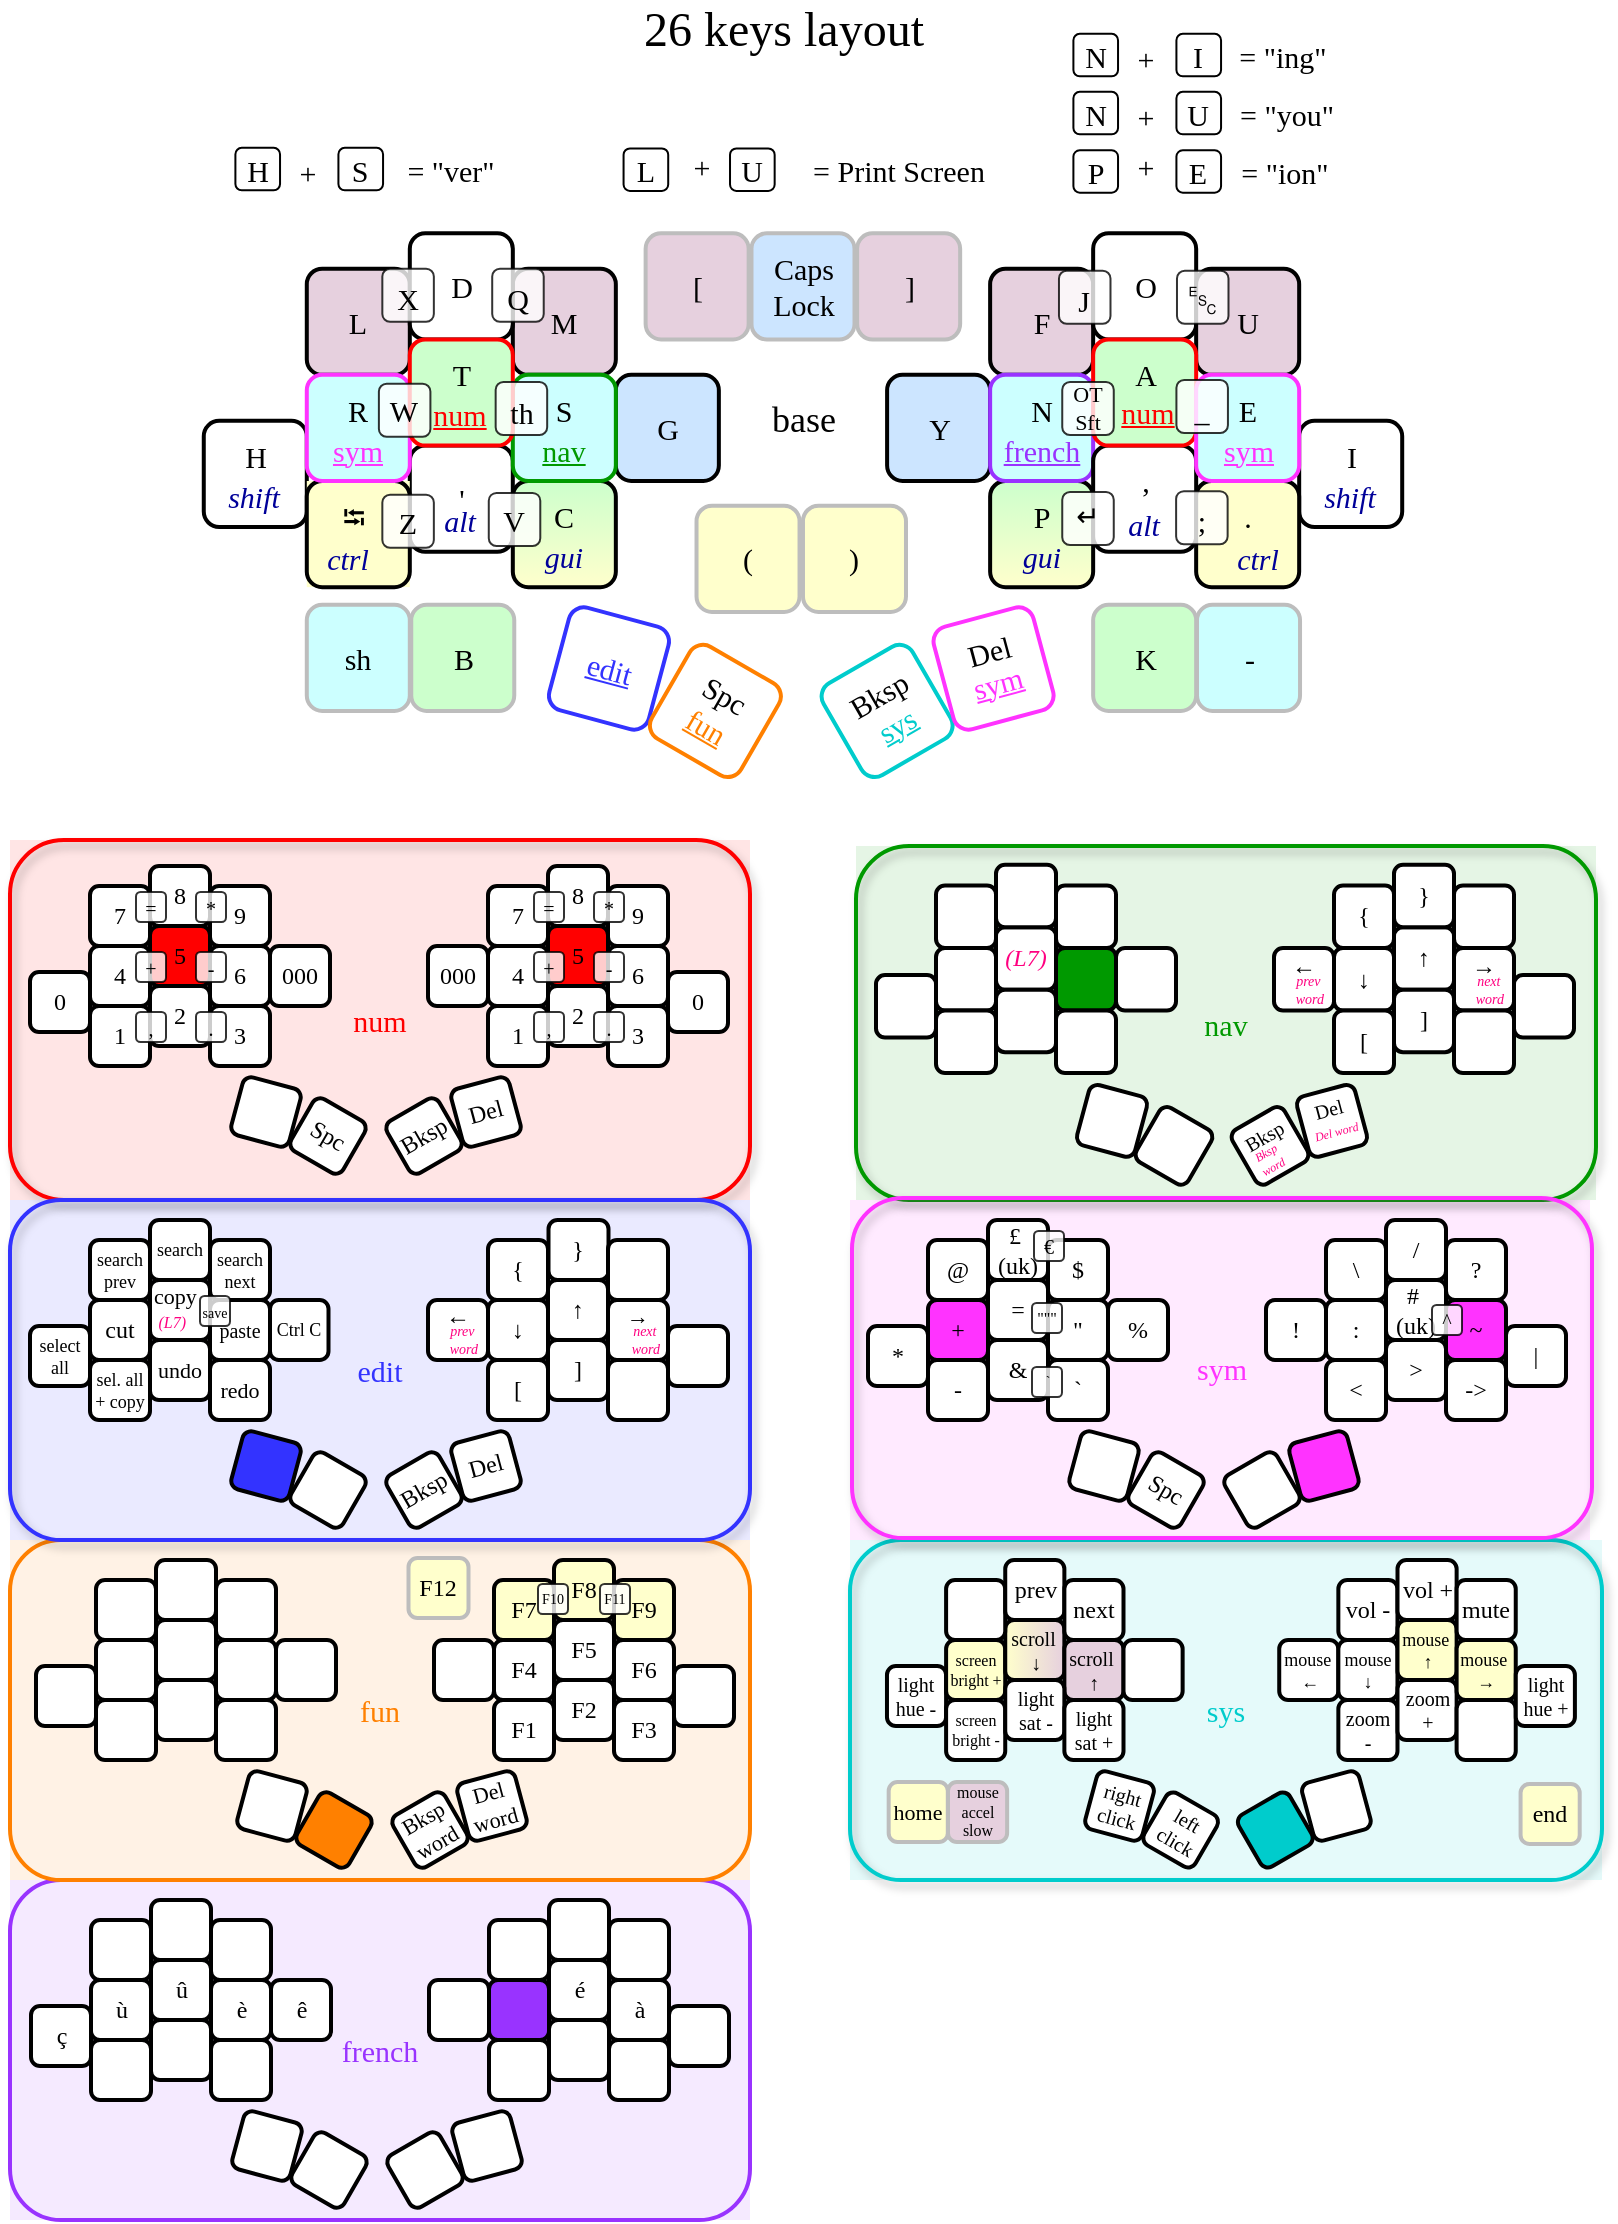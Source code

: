 <mxfile version="26.0.4">
  <diagram name="Page-1" id="VxbZsfQ6vlXJQv2ikdC8">
    <mxGraphModel dx="1282" dy="1074" grid="1" gridSize="10" guides="1" tooltips="1" connect="1" arrows="1" fold="1" page="0" pageScale="1" pageWidth="827" pageHeight="1169" math="0" shadow="0">
      <root>
        <mxCell id="0" />
        <mxCell id="1" parent="0" />
        <mxCell id="_eD-Y539RmsAj1h9kYog-36" value="" style="group;verticalAlign=middle;fillColor=#009900;opacity=10;fontFamily=Comic Sans MS;fontStyle=0;" parent="1" vertex="1" connectable="0">
          <mxGeometry x="213" y="103" width="370" height="177" as="geometry" />
        </mxCell>
        <mxCell id="_eD-Y539RmsAj1h9kYog-34" value="&lt;font color=&quot;#009900&quot;&gt;nav&lt;/font&gt;" style="rounded=1;whiteSpace=wrap;html=1;fillColor=none;fontFamily=Comic Sans MS;fontSize=15;labelBorderColor=none;strokeWidth=2;glass=0;shadow=1;strokeColor=#009900;verticalAlign=middle;fontStyle=0;" parent="_eD-Y539RmsAj1h9kYog-36" vertex="1">
          <mxGeometry width="370" height="177" as="geometry" />
        </mxCell>
        <mxCell id="MceUDlZtOFOat2aFnNCN-43" value="" style="whiteSpace=wrap;glass=0;rounded=1;shadow=0;textShadow=0;fontSize=12;strokeWidth=2;perimeterSpacing=2;flipV=1;flipH=1;fontFamily=Comic Sans MS;fontStyle=0;" parent="_eD-Y539RmsAj1h9kYog-36" vertex="1">
          <mxGeometry x="10" y="64.553" width="30" height="31.235" as="geometry" />
        </mxCell>
        <mxCell id="MceUDlZtOFOat2aFnNCN-44" value="" style="whiteSpace=wrap;glass=0;rounded=1;shadow=0;textShadow=0;strokeWidth=2;perimeterSpacing=2;flipV=1;flipH=1;fontFamily=Comic Sans MS;fontStyle=0;fontSize=12;" parent="_eD-Y539RmsAj1h9kYog-36" vertex="1">
          <mxGeometry x="40" y="51.018" width="30" height="31.235" as="geometry" />
        </mxCell>
        <mxCell id="MceUDlZtOFOat2aFnNCN-45" value="" style="whiteSpace=wrap;glass=0;rounded=1;shadow=0;textShadow=0;strokeWidth=2;perimeterSpacing=2;flipV=1;flipH=1;fontFamily=Comic Sans MS;fontStyle=0;fontSize=12;" parent="_eD-Y539RmsAj1h9kYog-36" vertex="1">
          <mxGeometry x="40" y="82.253" width="30" height="31.235" as="geometry" />
        </mxCell>
        <mxCell id="MceUDlZtOFOat2aFnNCN-46" value="(L7)" style="whiteSpace=wrap;glass=0;rounded=1;shadow=0;textShadow=0;strokeWidth=2;perimeterSpacing=2;flipV=1;flipH=1;fontFamily=Comic Sans MS;fontStyle=2;fontSize=12;fontColor=#FF0080;" parent="_eD-Y539RmsAj1h9kYog-36" vertex="1">
          <mxGeometry x="70" y="40.606" width="30" height="31.235" as="geometry" />
        </mxCell>
        <mxCell id="MceUDlZtOFOat2aFnNCN-47" value="" style="whiteSpace=wrap;glass=0;rounded=1;shadow=0;textShadow=0;fontSize=12;strokeWidth=2;perimeterSpacing=2;flipV=1;flipH=1;fontFamily=Comic Sans MS;fontStyle=0;fillColor=#009900;" parent="_eD-Y539RmsAj1h9kYog-36" vertex="1">
          <mxGeometry x="100" y="51.018" width="30" height="31.235" as="geometry" />
        </mxCell>
        <mxCell id="MceUDlZtOFOat2aFnNCN-48" value="" style="whiteSpace=wrap;glass=0;rounded=1;shadow=0;textShadow=0;strokeWidth=2;perimeterSpacing=2;flipV=1;flipH=1;fontFamily=Comic Sans MS;fontStyle=0;fontSize=12;" parent="_eD-Y539RmsAj1h9kYog-36" vertex="1">
          <mxGeometry x="70" y="71.841" width="30" height="31.235" as="geometry" />
        </mxCell>
        <mxCell id="MceUDlZtOFOat2aFnNCN-49" value="" style="whiteSpace=wrap;glass=0;rounded=1;shadow=0;textShadow=0;strokeWidth=2;perimeterSpacing=2;flipV=1;flipH=1;fontFamily=Comic Sans MS;fontStyle=0;fontSize=12;" parent="_eD-Y539RmsAj1h9kYog-36" vertex="1">
          <mxGeometry x="100" y="82.253" width="30" height="31.235" as="geometry" />
        </mxCell>
        <mxCell id="MceUDlZtOFOat2aFnNCN-50" value="" style="whiteSpace=wrap;glass=0;rounded=1;shadow=0;textShadow=0;strokeWidth=2;perimeterSpacing=2;flipV=1;flipH=1;fontFamily=Comic Sans MS;fontStyle=0;fontSize=12;fillColor=#FFFFFF;" parent="_eD-Y539RmsAj1h9kYog-36" vertex="1">
          <mxGeometry x="40" y="19.782" width="30" height="31.235" as="geometry" />
        </mxCell>
        <mxCell id="MceUDlZtOFOat2aFnNCN-51" value="" style="whiteSpace=wrap;glass=0;rounded=1;shadow=0;textShadow=0;fontSize=12;strokeWidth=2;perimeterSpacing=2;flipV=1;flipH=1;fontFamily=Comic Sans MS;fontStyle=0;fillColor=#FFFFFF;" parent="_eD-Y539RmsAj1h9kYog-36" vertex="1">
          <mxGeometry x="70" y="9.371" width="30" height="31.235" as="geometry" />
        </mxCell>
        <mxCell id="MceUDlZtOFOat2aFnNCN-52" value="" style="whiteSpace=wrap;glass=0;rounded=1;shadow=0;textShadow=0;strokeWidth=2;perimeterSpacing=2;flipV=1;flipH=1;fontFamily=Comic Sans MS;fontStyle=0;fontSize=12;fillColor=#FFFFFF;" parent="_eD-Y539RmsAj1h9kYog-36" vertex="1">
          <mxGeometry x="100" y="19.782" width="30" height="31.235" as="geometry" />
        </mxCell>
        <mxCell id="MceUDlZtOFOat2aFnNCN-53" value="" style="whiteSpace=wrap;glass=0;rounded=1;shadow=0;textShadow=0;strokeWidth=2;perimeterSpacing=2;flipV=1;flipH=1;fontFamily=Comic Sans MS;fontStyle=0;" parent="_eD-Y539RmsAj1h9kYog-36" vertex="1">
          <mxGeometry x="130" y="51.018" width="30" height="31.235" as="geometry" />
        </mxCell>
        <mxCell id="MceUDlZtOFOat2aFnNCN-54" value="←&#xa;" style="whiteSpace=wrap;glass=0;rounded=1;shadow=0;textShadow=0;strokeWidth=2;perimeterSpacing=2;flipV=1;flipH=1;fontFamily=Comic Sans MS;fontStyle=0;fontSize=12;" parent="_eD-Y539RmsAj1h9kYog-36" vertex="1">
          <mxGeometry x="209" y="51.018" width="30" height="31.235" as="geometry" />
        </mxCell>
        <mxCell id="MceUDlZtOFOat2aFnNCN-55" value="↓" style="whiteSpace=wrap;glass=0;rounded=1;shadow=0;textShadow=0;strokeWidth=2;perimeterSpacing=2;flipV=1;flipH=1;fontFamily=Comic Sans MS;fontStyle=0;fontSize=12;" parent="_eD-Y539RmsAj1h9kYog-36" vertex="1">
          <mxGeometry x="239" y="51.018" width="30" height="31.235" as="geometry" />
        </mxCell>
        <mxCell id="MceUDlZtOFOat2aFnNCN-56" value="[" style="whiteSpace=wrap;glass=0;rounded=1;shadow=0;textShadow=0;strokeWidth=2;perimeterSpacing=2;flipV=1;flipH=1;fontFamily=Comic Sans MS;fontStyle=0;fontSize=12;" parent="_eD-Y539RmsAj1h9kYog-36" vertex="1">
          <mxGeometry x="239" y="82.253" width="30" height="31.235" as="geometry" />
        </mxCell>
        <mxCell id="MceUDlZtOFOat2aFnNCN-57" value="{" style="whiteSpace=wrap;glass=0;rounded=1;shadow=0;textShadow=0;fontSize=12;strokeWidth=2;perimeterSpacing=2;flipV=1;flipH=1;fontFamily=Comic Sans MS;fontStyle=0;fillColor=#FFFFFF;" parent="_eD-Y539RmsAj1h9kYog-36" vertex="1">
          <mxGeometry x="239" y="19.782" width="30" height="31.235" as="geometry" />
        </mxCell>
        <mxCell id="MceUDlZtOFOat2aFnNCN-58" value="↑" style="whiteSpace=wrap;glass=0;rounded=1;shadow=0;textShadow=0;strokeWidth=2;perimeterSpacing=2;flipV=1;flipH=1;fontFamily=Comic Sans MS;fontStyle=0;fontSize=12;" parent="_eD-Y539RmsAj1h9kYog-36" vertex="1">
          <mxGeometry x="269" y="40.606" width="30" height="31.235" as="geometry" />
        </mxCell>
        <mxCell id="MceUDlZtOFOat2aFnNCN-59" value="]" style="whiteSpace=wrap;glass=0;rounded=1;shadow=0;textShadow=0;strokeWidth=2;perimeterSpacing=2;flipV=1;flipH=1;fontFamily=Comic Sans MS;fontStyle=0;fontSize=12;" parent="_eD-Y539RmsAj1h9kYog-36" vertex="1">
          <mxGeometry x="269" y="71.841" width="30" height="31.235" as="geometry" />
        </mxCell>
        <mxCell id="MceUDlZtOFOat2aFnNCN-60" value="}" style="whiteSpace=wrap;glass=0;rounded=1;shadow=0;textShadow=0;strokeWidth=2;perimeterSpacing=2;flipV=1;flipH=1;fontFamily=Comic Sans MS;fontStyle=0;fontSize=12;fillColor=#FFFFFF;" parent="_eD-Y539RmsAj1h9kYog-36" vertex="1">
          <mxGeometry x="269" y="9.371" width="30" height="31.235" as="geometry" />
        </mxCell>
        <mxCell id="MceUDlZtOFOat2aFnNCN-61" value="→&#xa;" style="whiteSpace=wrap;glass=0;rounded=1;shadow=0;textShadow=0;strokeWidth=2;perimeterSpacing=2;flipV=1;flipH=1;fontFamily=Comic Sans MS;fontStyle=0;fontSize=12;" parent="_eD-Y539RmsAj1h9kYog-36" vertex="1">
          <mxGeometry x="299" y="51.018" width="30" height="31.235" as="geometry" />
        </mxCell>
        <mxCell id="MceUDlZtOFOat2aFnNCN-62" value="" style="whiteSpace=wrap;glass=0;rounded=1;shadow=0;textShadow=0;strokeWidth=2;perimeterSpacing=2;flipV=1;flipH=1;fontFamily=Comic Sans MS;fontStyle=0;fontSize=12;" parent="_eD-Y539RmsAj1h9kYog-36" vertex="1">
          <mxGeometry x="299" y="82.253" width="30" height="31.235" as="geometry" />
        </mxCell>
        <mxCell id="MceUDlZtOFOat2aFnNCN-63" value="" style="whiteSpace=wrap;glass=0;rounded=1;shadow=0;textShadow=0;strokeWidth=2;perimeterSpacing=2;flipV=1;flipH=1;fontFamily=Comic Sans MS;fontStyle=0;fontSize=12;fillColor=#FFFFFF;" parent="_eD-Y539RmsAj1h9kYog-36" vertex="1">
          <mxGeometry x="299" y="19.782" width="30" height="31.235" as="geometry" />
        </mxCell>
        <mxCell id="MceUDlZtOFOat2aFnNCN-64" value="" style="whiteSpace=wrap;glass=0;rounded=1;shadow=0;textShadow=0;strokeWidth=2;perimeterSpacing=2;flipV=1;flipH=1;fontFamily=Comic Sans MS;fontStyle=0;fontSize=12;" parent="_eD-Y539RmsAj1h9kYog-36" vertex="1">
          <mxGeometry x="329" y="64.553" width="30" height="31.235" as="geometry" />
        </mxCell>
        <mxCell id="MceUDlZtOFOat2aFnNCN-65" value="" style="whiteSpace=wrap;glass=0;rounded=1;shadow=0;textShadow=0;rotation=15;direction=west;labelBackgroundColor=none;fillColor=#FFFFFF;strokeWidth=2;perimeterSpacing=2;flipV=1;flipH=1;fontFamily=Comic Sans MS;fontStyle=0;" parent="_eD-Y539RmsAj1h9kYog-36" vertex="1">
          <mxGeometry x="113" y="121.818" width="30" height="31.235" as="geometry" />
        </mxCell>
        <mxCell id="MceUDlZtOFOat2aFnNCN-66" value="" style="whiteSpace=wrap;glass=0;rounded=1;shadow=0;textShadow=0;rotation=30;direction=north;strokeWidth=2;perimeterSpacing=2;flipV=1;flipH=1;fontFamily=Comic Sans MS;fontStyle=0;fillColor=#FFFFFF;" parent="_eD-Y539RmsAj1h9kYog-36" vertex="1">
          <mxGeometry x="144" y="134.312" width="30" height="31.235" as="geometry" />
        </mxCell>
        <mxCell id="MceUDlZtOFOat2aFnNCN-67" value="Bksp&#xa;" style="whiteSpace=wrap;glass=0;rounded=1;shadow=0;textShadow=0;rotation=-30;direction=north;strokeWidth=2;perimeterSpacing=2;fontFamily=Comic Sans MS;fontStyle=0;fillColor=#FFFFFF;fontSize=10;fontColor=default;labelPosition=center;verticalLabelPosition=middle;align=center;verticalAlign=middle;" parent="_eD-Y539RmsAj1h9kYog-36" vertex="1">
          <mxGeometry x="192" y="134.312" width="30" height="31.235" as="geometry" />
        </mxCell>
        <mxCell id="MceUDlZtOFOat2aFnNCN-68" value="Del&#xa;" style="whiteSpace=wrap;glass=0;rounded=1;shadow=0;textShadow=0;rotation=-15;direction=west;strokeWidth=2;perimeterSpacing=2;flipV=1;flipH=1;fontFamily=Comic Sans MS;fontStyle=0;fillColor=#FFFFFF;fontSize=10;fontColor=default;" parent="_eD-Y539RmsAj1h9kYog-36" vertex="1">
          <mxGeometry x="223" y="121.818" width="30" height="31.235" as="geometry" />
        </mxCell>
        <mxCell id="MceUDlZtOFOat2aFnNCN-74" value="&amp;nbsp;prev&amp;nbsp;&lt;div style=&quot;font-size: 7px;&quot;&gt;word&lt;/div&gt;" style="text;html=1;align=right;verticalAlign=middle;whiteSpace=wrap;rounded=0;fontFamily=Comic Sans MS;fontSize=7;fontColor=#FF0080;fontStyle=2;" parent="_eD-Y539RmsAj1h9kYog-36" vertex="1">
          <mxGeometry x="200.75" y="66.635" width="35" height="10.412" as="geometry" />
        </mxCell>
        <mxCell id="MceUDlZtOFOat2aFnNCN-75" value="next&amp;nbsp;&lt;div style=&quot;font-size: 7px;&quot;&gt;word&lt;/div&gt;" style="text;html=1;align=right;verticalAlign=middle;whiteSpace=wrap;rounded=0;fontFamily=Comic Sans MS;fontSize=7;fontColor=#FF0080;fontStyle=2;" parent="_eD-Y539RmsAj1h9kYog-36" vertex="1">
          <mxGeometry x="290.75" y="66.635" width="35" height="10.412" as="geometry" />
        </mxCell>
        <mxCell id="y5Aq4KX8sx83EvKYHj2Y-2" value="Bksp word" style="text;html=1;align=right;verticalAlign=middle;whiteSpace=wrap;rounded=0;fontFamily=Comic Sans MS;fontSize=6;fontColor=#FF0080;fontStyle=2;rotation=-30;" parent="_eD-Y539RmsAj1h9kYog-36" vertex="1">
          <mxGeometry x="192.88" y="149" width="22.42" height="19.03" as="geometry" />
        </mxCell>
        <mxCell id="y5Aq4KX8sx83EvKYHj2Y-3" value="Del word" style="text;html=1;align=right;verticalAlign=middle;whiteSpace=wrap;rounded=0;fontFamily=Comic Sans MS;fontSize=6;fontColor=#FF0080;fontStyle=2;rotation=-15;" parent="_eD-Y539RmsAj1h9kYog-36" vertex="1">
          <mxGeometry x="219" y="138.476" width="35" height="10.412" as="geometry" />
        </mxCell>
        <mxCell id="_eD-Y539RmsAj1h9kYog-58" value="" style="group;fillColor=#9933FF;opacity=10;fontFamily=Comic Sans MS;fontStyle=0;" parent="1" vertex="1" connectable="0">
          <mxGeometry x="-210" y="620" width="370" height="170" as="geometry" />
        </mxCell>
        <mxCell id="_eD-Y539RmsAj1h9kYog-56" value="&lt;font color=&quot;#9933ff&quot; style=&quot;font-size: 15px;&quot;&gt;french&lt;/font&gt;" style="rounded=1;whiteSpace=wrap;html=1;strokeWidth=2;fillColor=none;strokeColor=#9933FF;fontFamily=Comic Sans MS;fontStyle=0;" parent="_eD-Y539RmsAj1h9kYog-58" vertex="1">
          <mxGeometry width="370" height="170" as="geometry" />
        </mxCell>
        <mxCell id="_eD-Y539RmsAj1h9kYog-2" value="ç" style="whiteSpace=wrap;glass=0;rounded=1;shadow=0;textShadow=0;fontSize=12;strokeWidth=2;perimeterSpacing=2;flipV=1;flipH=1;fontFamily=Comic Sans MS;fontStyle=0;" parent="_eD-Y539RmsAj1h9kYog-58" vertex="1">
          <mxGeometry x="10.5" y="63" width="30" height="30" as="geometry" />
        </mxCell>
        <mxCell id="_eD-Y539RmsAj1h9kYog-3" value="ù" style="whiteSpace=wrap;glass=0;rounded=1;shadow=0;textShadow=0;strokeWidth=2;perimeterSpacing=2;flipV=1;flipH=1;fontFamily=Comic Sans MS;fontStyle=0;fontSize=12;" parent="_eD-Y539RmsAj1h9kYog-58" vertex="1">
          <mxGeometry x="40.5" y="50" width="30" height="30" as="geometry" />
        </mxCell>
        <mxCell id="_eD-Y539RmsAj1h9kYog-4" value="" style="whiteSpace=wrap;glass=0;rounded=1;shadow=0;textShadow=0;strokeWidth=2;perimeterSpacing=2;flipV=1;flipH=1;fontFamily=Comic Sans MS;fontStyle=0;fontSize=12;" parent="_eD-Y539RmsAj1h9kYog-58" vertex="1">
          <mxGeometry x="40.5" y="80" width="30" height="30" as="geometry" />
        </mxCell>
        <mxCell id="_eD-Y539RmsAj1h9kYog-5" value="û" style="whiteSpace=wrap;glass=0;rounded=1;shadow=0;textShadow=0;strokeWidth=2;perimeterSpacing=2;flipV=1;flipH=1;fontFamily=Comic Sans MS;fontStyle=0;fontSize=12;fontColor=#000000;" parent="_eD-Y539RmsAj1h9kYog-58" vertex="1">
          <mxGeometry x="70.5" y="40" width="30" height="30" as="geometry" />
        </mxCell>
        <mxCell id="_eD-Y539RmsAj1h9kYog-6" value="è" style="whiteSpace=wrap;glass=0;rounded=1;shadow=0;textShadow=0;fontSize=12;strokeWidth=2;perimeterSpacing=2;flipV=1;flipH=1;fontFamily=Comic Sans MS;fontStyle=0;fillColor=#FFFFFF;" parent="_eD-Y539RmsAj1h9kYog-58" vertex="1">
          <mxGeometry x="100.5" y="50" width="30" height="30" as="geometry" />
        </mxCell>
        <mxCell id="_eD-Y539RmsAj1h9kYog-7" value="" style="whiteSpace=wrap;glass=0;rounded=1;shadow=0;textShadow=0;strokeWidth=2;perimeterSpacing=2;flipV=1;flipH=1;fontFamily=Comic Sans MS;fontStyle=0;fontSize=12;" parent="_eD-Y539RmsAj1h9kYog-58" vertex="1">
          <mxGeometry x="70.5" y="70" width="30" height="30" as="geometry" />
        </mxCell>
        <mxCell id="_eD-Y539RmsAj1h9kYog-8" value="" style="whiteSpace=wrap;glass=0;rounded=1;shadow=0;textShadow=0;strokeWidth=2;perimeterSpacing=2;flipV=1;flipH=1;fontFamily=Comic Sans MS;fontStyle=0;fontSize=12;" parent="_eD-Y539RmsAj1h9kYog-58" vertex="1">
          <mxGeometry x="100.5" y="80" width="30" height="30" as="geometry" />
        </mxCell>
        <mxCell id="_eD-Y539RmsAj1h9kYog-9" value="" style="whiteSpace=wrap;glass=0;rounded=1;shadow=0;textShadow=0;strokeWidth=2;perimeterSpacing=2;flipV=1;flipH=1;fontFamily=Comic Sans MS;fontStyle=0;fontSize=12;fillColor=#FFFFFF;" parent="_eD-Y539RmsAj1h9kYog-58" vertex="1">
          <mxGeometry x="40.5" y="20" width="30" height="30" as="geometry" />
        </mxCell>
        <mxCell id="_eD-Y539RmsAj1h9kYog-10" value="" style="whiteSpace=wrap;glass=0;rounded=1;shadow=0;textShadow=0;fontSize=12;strokeWidth=2;perimeterSpacing=2;flipV=1;flipH=1;fontFamily=Comic Sans MS;fontStyle=0;fillColor=#FFFFFF;" parent="_eD-Y539RmsAj1h9kYog-58" vertex="1">
          <mxGeometry x="70.5" y="10" width="30" height="30" as="geometry" />
        </mxCell>
        <mxCell id="_eD-Y539RmsAj1h9kYog-11" value="" style="whiteSpace=wrap;glass=0;rounded=1;shadow=0;textShadow=0;strokeWidth=2;perimeterSpacing=2;flipV=1;flipH=1;fontFamily=Comic Sans MS;fontStyle=0;fontSize=12;fillColor=#FFFFFF;" parent="_eD-Y539RmsAj1h9kYog-58" vertex="1">
          <mxGeometry x="100.5" y="20" width="30" height="30" as="geometry" />
        </mxCell>
        <mxCell id="_eD-Y539RmsAj1h9kYog-12" value="ê" style="whiteSpace=wrap;glass=0;rounded=1;shadow=0;textShadow=0;strokeWidth=2;perimeterSpacing=2;flipV=1;flipH=1;fontFamily=Comic Sans MS;fontStyle=0;" parent="_eD-Y539RmsAj1h9kYog-58" vertex="1">
          <mxGeometry x="130.5" y="50" width="30" height="30" as="geometry" />
        </mxCell>
        <mxCell id="_eD-Y539RmsAj1h9kYog-13" value="&#xa;" style="whiteSpace=wrap;glass=0;rounded=1;shadow=0;textShadow=0;strokeWidth=2;perimeterSpacing=2;flipV=1;flipH=1;fontFamily=Comic Sans MS;fontStyle=0;fontSize=12;" parent="_eD-Y539RmsAj1h9kYog-58" vertex="1">
          <mxGeometry x="209.5" y="50" width="30" height="30" as="geometry" />
        </mxCell>
        <mxCell id="_eD-Y539RmsAj1h9kYog-14" value="" style="whiteSpace=wrap;glass=0;rounded=1;shadow=0;textShadow=0;strokeWidth=2;perimeterSpacing=2;flipV=1;flipH=1;fontFamily=Comic Sans MS;fontStyle=0;fontSize=12;fillColor=#9933FF;" parent="_eD-Y539RmsAj1h9kYog-58" vertex="1">
          <mxGeometry x="239.5" y="50" width="30" height="30" as="geometry" />
        </mxCell>
        <mxCell id="_eD-Y539RmsAj1h9kYog-15" value="" style="whiteSpace=wrap;glass=0;rounded=1;shadow=0;textShadow=0;strokeWidth=2;perimeterSpacing=2;flipV=1;flipH=1;fontFamily=Comic Sans MS;fontStyle=0;fontSize=12;" parent="_eD-Y539RmsAj1h9kYog-58" vertex="1">
          <mxGeometry x="239.5" y="80" width="30" height="30" as="geometry" />
        </mxCell>
        <mxCell id="_eD-Y539RmsAj1h9kYog-16" value="" style="whiteSpace=wrap;glass=0;rounded=1;shadow=0;textShadow=0;fontSize=12;strokeWidth=2;perimeterSpacing=2;flipV=1;flipH=1;fontFamily=Comic Sans MS;fontStyle=0;fillColor=#FFFFFF;" parent="_eD-Y539RmsAj1h9kYog-58" vertex="1">
          <mxGeometry x="239.5" y="20" width="30" height="30" as="geometry" />
        </mxCell>
        <mxCell id="_eD-Y539RmsAj1h9kYog-17" value="é" style="whiteSpace=wrap;glass=0;rounded=1;shadow=0;textShadow=0;strokeWidth=2;perimeterSpacing=2;flipV=1;flipH=1;fontFamily=Comic Sans MS;fontStyle=0;fontSize=12;" parent="_eD-Y539RmsAj1h9kYog-58" vertex="1">
          <mxGeometry x="269.5" y="40" width="30" height="30" as="geometry" />
        </mxCell>
        <mxCell id="_eD-Y539RmsAj1h9kYog-18" value="" style="whiteSpace=wrap;glass=0;rounded=1;shadow=0;textShadow=0;strokeWidth=2;perimeterSpacing=2;flipV=1;flipH=1;fontFamily=Comic Sans MS;fontStyle=0;fontSize=12;" parent="_eD-Y539RmsAj1h9kYog-58" vertex="1">
          <mxGeometry x="269.5" y="70" width="30" height="30" as="geometry" />
        </mxCell>
        <mxCell id="_eD-Y539RmsAj1h9kYog-19" value="" style="whiteSpace=wrap;glass=0;rounded=1;shadow=0;textShadow=0;strokeWidth=2;perimeterSpacing=2;flipV=1;flipH=1;fontFamily=Comic Sans MS;fontStyle=0;fontSize=12;fillColor=#FFFFFF;" parent="_eD-Y539RmsAj1h9kYog-58" vertex="1">
          <mxGeometry x="269.5" y="10" width="30" height="30" as="geometry" />
        </mxCell>
        <mxCell id="_eD-Y539RmsAj1h9kYog-20" value="à" style="whiteSpace=wrap;glass=0;rounded=1;shadow=0;textShadow=0;strokeWidth=2;perimeterSpacing=2;flipV=1;flipH=1;fontFamily=Comic Sans MS;fontStyle=0;fontSize=12;" parent="_eD-Y539RmsAj1h9kYog-58" vertex="1">
          <mxGeometry x="299.5" y="50" width="30" height="30" as="geometry" />
        </mxCell>
        <mxCell id="_eD-Y539RmsAj1h9kYog-21" value="" style="whiteSpace=wrap;glass=0;rounded=1;shadow=0;textShadow=0;strokeWidth=2;perimeterSpacing=2;flipV=1;flipH=1;fontFamily=Comic Sans MS;fontStyle=0;fontSize=12;" parent="_eD-Y539RmsAj1h9kYog-58" vertex="1">
          <mxGeometry x="299.5" y="80" width="30" height="30" as="geometry" />
        </mxCell>
        <mxCell id="_eD-Y539RmsAj1h9kYog-22" value="" style="whiteSpace=wrap;glass=0;rounded=1;shadow=0;textShadow=0;strokeWidth=2;perimeterSpacing=2;flipV=1;flipH=1;fontFamily=Comic Sans MS;fontStyle=0;fontSize=12;fillColor=#FFFFFF;" parent="_eD-Y539RmsAj1h9kYog-58" vertex="1">
          <mxGeometry x="299.5" y="20" width="30" height="30" as="geometry" />
        </mxCell>
        <mxCell id="_eD-Y539RmsAj1h9kYog-23" value="" style="whiteSpace=wrap;glass=0;rounded=1;shadow=0;textShadow=0;strokeWidth=2;perimeterSpacing=2;flipV=1;flipH=1;fontFamily=Comic Sans MS;fontStyle=0;fontSize=12;" parent="_eD-Y539RmsAj1h9kYog-58" vertex="1">
          <mxGeometry x="329.5" y="63" width="30" height="30" as="geometry" />
        </mxCell>
        <mxCell id="_eD-Y539RmsAj1h9kYog-24" value="" style="whiteSpace=wrap;glass=0;rounded=1;shadow=0;textShadow=0;rotation=15;direction=west;labelBackgroundColor=none;fillColor=#FFFFFF;strokeWidth=2;perimeterSpacing=2;flipV=1;flipH=1;fontFamily=Comic Sans MS;fontStyle=0;" parent="_eD-Y539RmsAj1h9kYog-58" vertex="1">
          <mxGeometry x="113.5" y="118" width="30" height="30" as="geometry" />
        </mxCell>
        <mxCell id="_eD-Y539RmsAj1h9kYog-25" value="" style="whiteSpace=wrap;glass=0;rounded=1;shadow=0;textShadow=0;rotation=30;direction=north;strokeWidth=2;perimeterSpacing=2;flipV=1;flipH=1;fontFamily=Comic Sans MS;fontStyle=0;fillColor=#FFFFFF;" parent="_eD-Y539RmsAj1h9kYog-58" vertex="1">
          <mxGeometry x="144.5" y="130" width="30" height="30" as="geometry" />
        </mxCell>
        <mxCell id="_eD-Y539RmsAj1h9kYog-26" value="" style="whiteSpace=wrap;glass=0;rounded=1;shadow=0;textShadow=0;rotation=-30;direction=north;strokeWidth=2;perimeterSpacing=2;fontFamily=Comic Sans MS;fontStyle=0;fillColor=#FFFFFF;fontSize=11;" parent="_eD-Y539RmsAj1h9kYog-58" vertex="1">
          <mxGeometry x="192.5" y="130" width="30" height="30" as="geometry" />
        </mxCell>
        <mxCell id="_eD-Y539RmsAj1h9kYog-27" value="" style="whiteSpace=wrap;glass=0;rounded=1;shadow=0;textShadow=0;rotation=-15;direction=west;strokeWidth=2;perimeterSpacing=2;flipV=1;flipH=1;fontFamily=Comic Sans MS;fontStyle=0;fillColor=#FFFFFF;fontSize=11;" parent="_eD-Y539RmsAj1h9kYog-58" vertex="1">
          <mxGeometry x="223.5" y="118" width="30" height="30" as="geometry" />
        </mxCell>
        <mxCell id="_eD-Y539RmsAj1h9kYog-43" value="" style="group;fillColor=#FF0000;opacity=10;fontFamily=Comic Sans MS;fontStyle=0;" parent="1" vertex="1" connectable="0">
          <mxGeometry x="-210" y="100" width="370" height="180" as="geometry" />
        </mxCell>
        <mxCell id="5RLpgv3sIOo74zPUsTbB-4" value="0" style="whiteSpace=wrap;glass=0;rounded=1;shadow=0;textShadow=0;fontSize=12;strokeWidth=2;perimeterSpacing=2;flipV=1;flipH=1;fontFamily=Comic Sans MS;fontStyle=0;" parent="_eD-Y539RmsAj1h9kYog-43" vertex="1">
          <mxGeometry x="10" y="66" width="30" height="30" as="geometry" />
        </mxCell>
        <mxCell id="5RLpgv3sIOo74zPUsTbB-5" value="4" style="whiteSpace=wrap;glass=0;rounded=1;shadow=0;textShadow=0;strokeWidth=2;perimeterSpacing=2;flipV=1;flipH=1;fontFamily=Comic Sans MS;fontStyle=0;fontSize=12;fillColor=#FFFFFF;" parent="_eD-Y539RmsAj1h9kYog-43" vertex="1">
          <mxGeometry x="40" y="53" width="30" height="30" as="geometry" />
        </mxCell>
        <mxCell id="5RLpgv3sIOo74zPUsTbB-6" value="1" style="whiteSpace=wrap;glass=0;rounded=1;shadow=0;textShadow=0;strokeWidth=2;perimeterSpacing=2;flipV=1;flipH=1;fontFamily=Comic Sans MS;fontStyle=0;fontSize=12;" parent="_eD-Y539RmsAj1h9kYog-43" vertex="1">
          <mxGeometry x="40" y="83" width="30" height="30" as="geometry" />
        </mxCell>
        <mxCell id="5RLpgv3sIOo74zPUsTbB-7" value="5" style="whiteSpace=wrap;glass=0;rounded=1;shadow=0;textShadow=0;strokeWidth=2;perimeterSpacing=2;flipV=1;flipH=1;fontFamily=Comic Sans MS;fontStyle=0;fontSize=12;fillColor=#FF0000;" parent="_eD-Y539RmsAj1h9kYog-43" vertex="1">
          <mxGeometry x="70" y="43" width="30" height="30" as="geometry" />
        </mxCell>
        <mxCell id="5RLpgv3sIOo74zPUsTbB-8" value="6" style="whiteSpace=wrap;glass=0;rounded=1;shadow=0;textShadow=0;fontSize=12;strokeWidth=2;perimeterSpacing=2;flipV=1;flipH=1;fontFamily=Comic Sans MS;fontStyle=0;" parent="_eD-Y539RmsAj1h9kYog-43" vertex="1">
          <mxGeometry x="100" y="53" width="30" height="30" as="geometry" />
        </mxCell>
        <mxCell id="5RLpgv3sIOo74zPUsTbB-9" value="2" style="whiteSpace=wrap;glass=0;rounded=1;shadow=0;textShadow=0;strokeWidth=2;perimeterSpacing=2;flipV=1;flipH=1;fontFamily=Comic Sans MS;fontStyle=0;fontSize=12;" parent="_eD-Y539RmsAj1h9kYog-43" vertex="1">
          <mxGeometry x="70" y="73" width="30" height="30" as="geometry" />
        </mxCell>
        <mxCell id="5RLpgv3sIOo74zPUsTbB-10" value="3" style="whiteSpace=wrap;glass=0;rounded=1;shadow=0;textShadow=0;strokeWidth=2;perimeterSpacing=2;flipV=1;flipH=1;fontFamily=Comic Sans MS;fontStyle=0;fontSize=12;" parent="_eD-Y539RmsAj1h9kYog-43" vertex="1">
          <mxGeometry x="100" y="83" width="30" height="30" as="geometry" />
        </mxCell>
        <mxCell id="5RLpgv3sIOo74zPUsTbB-11" value="7" style="whiteSpace=wrap;glass=0;rounded=1;shadow=0;textShadow=0;strokeWidth=2;perimeterSpacing=2;flipV=1;flipH=1;fontFamily=Comic Sans MS;fontStyle=0;fontSize=12;fillColor=#FFFFFF;" parent="_eD-Y539RmsAj1h9kYog-43" vertex="1">
          <mxGeometry x="40" y="23" width="30" height="30" as="geometry" />
        </mxCell>
        <mxCell id="5RLpgv3sIOo74zPUsTbB-12" value="8" style="whiteSpace=wrap;glass=0;rounded=1;shadow=0;textShadow=0;fontSize=12;strokeWidth=2;perimeterSpacing=2;flipV=1;flipH=1;fontFamily=Comic Sans MS;fontStyle=0;fillColor=#FFFFFF;" parent="_eD-Y539RmsAj1h9kYog-43" vertex="1">
          <mxGeometry x="70" y="13" width="30" height="30" as="geometry" />
        </mxCell>
        <mxCell id="5RLpgv3sIOo74zPUsTbB-13" value="9" style="whiteSpace=wrap;glass=0;rounded=1;shadow=0;textShadow=0;strokeWidth=2;perimeterSpacing=2;flipV=1;flipH=1;fontFamily=Comic Sans MS;fontStyle=0;fontSize=12;fillColor=#FFFFFF;" parent="_eD-Y539RmsAj1h9kYog-43" vertex="1">
          <mxGeometry x="100" y="23" width="30" height="30" as="geometry" />
        </mxCell>
        <mxCell id="5RLpgv3sIOo74zPUsTbB-14" value="000" style="whiteSpace=wrap;glass=0;rounded=1;shadow=0;textShadow=0;strokeWidth=2;perimeterSpacing=2;flipV=1;flipH=1;fontFamily=Comic Sans MS;fontStyle=0;" parent="_eD-Y539RmsAj1h9kYog-43" vertex="1">
          <mxGeometry x="130" y="53" width="30" height="30" as="geometry" />
        </mxCell>
        <mxCell id="5RLpgv3sIOo74zPUsTbB-15" value="000" style="whiteSpace=wrap;glass=0;rounded=1;shadow=0;textShadow=0;strokeWidth=2;perimeterSpacing=2;flipV=1;flipH=1;fontFamily=Comic Sans MS;fontStyle=0;fontSize=12;" parent="_eD-Y539RmsAj1h9kYog-43" vertex="1">
          <mxGeometry x="209" y="53" width="30" height="30" as="geometry" />
        </mxCell>
        <mxCell id="5RLpgv3sIOo74zPUsTbB-16" value="4" style="whiteSpace=wrap;glass=0;rounded=1;shadow=0;textShadow=0;strokeWidth=2;perimeterSpacing=2;flipV=1;flipH=1;fontFamily=Comic Sans MS;fontStyle=0;fontSize=12;" parent="_eD-Y539RmsAj1h9kYog-43" vertex="1">
          <mxGeometry x="239" y="53" width="30" height="30" as="geometry" />
        </mxCell>
        <mxCell id="5RLpgv3sIOo74zPUsTbB-17" value="1" style="whiteSpace=wrap;glass=0;rounded=1;shadow=0;textShadow=0;strokeWidth=2;perimeterSpacing=2;flipV=1;flipH=1;fontFamily=Comic Sans MS;fontStyle=0;fontSize=12;" parent="_eD-Y539RmsAj1h9kYog-43" vertex="1">
          <mxGeometry x="239" y="83" width="30" height="30" as="geometry" />
        </mxCell>
        <mxCell id="5RLpgv3sIOo74zPUsTbB-18" value="7" style="whiteSpace=wrap;glass=0;rounded=1;shadow=0;textShadow=0;fontSize=12;strokeWidth=2;perimeterSpacing=2;flipV=1;flipH=1;fontFamily=Comic Sans MS;fontStyle=0;" parent="_eD-Y539RmsAj1h9kYog-43" vertex="1">
          <mxGeometry x="239" y="23" width="30" height="30" as="geometry" />
        </mxCell>
        <mxCell id="5RLpgv3sIOo74zPUsTbB-19" value="5" style="whiteSpace=wrap;glass=0;rounded=1;shadow=0;textShadow=0;strokeWidth=2;perimeterSpacing=2;flipV=1;flipH=1;fontFamily=Comic Sans MS;fontStyle=0;fontSize=12;fillColor=#FF0000;" parent="_eD-Y539RmsAj1h9kYog-43" vertex="1">
          <mxGeometry x="269" y="43" width="30" height="30" as="geometry" />
        </mxCell>
        <mxCell id="5RLpgv3sIOo74zPUsTbB-21" value="8" style="whiteSpace=wrap;glass=0;rounded=1;shadow=0;textShadow=0;strokeWidth=2;perimeterSpacing=2;flipV=1;flipH=1;fontFamily=Comic Sans MS;fontStyle=0;fontSize=12;" parent="_eD-Y539RmsAj1h9kYog-43" vertex="1">
          <mxGeometry x="269" y="13" width="30" height="30" as="geometry" />
        </mxCell>
        <mxCell id="5RLpgv3sIOo74zPUsTbB-22" value="6" style="whiteSpace=wrap;glass=0;rounded=1;shadow=0;textShadow=0;strokeWidth=2;perimeterSpacing=2;flipV=1;flipH=1;fontFamily=Comic Sans MS;fontStyle=0;fontSize=12;" parent="_eD-Y539RmsAj1h9kYog-43" vertex="1">
          <mxGeometry x="299" y="53" width="30" height="30" as="geometry" />
        </mxCell>
        <mxCell id="5RLpgv3sIOo74zPUsTbB-23" value="3" style="whiteSpace=wrap;glass=0;rounded=1;shadow=0;textShadow=0;strokeWidth=2;perimeterSpacing=2;flipV=1;flipH=1;fontFamily=Comic Sans MS;fontStyle=0;fontSize=12;" parent="_eD-Y539RmsAj1h9kYog-43" vertex="1">
          <mxGeometry x="299" y="83" width="30" height="30" as="geometry" />
        </mxCell>
        <mxCell id="5RLpgv3sIOo74zPUsTbB-24" value="9" style="whiteSpace=wrap;glass=0;rounded=1;shadow=0;textShadow=0;strokeWidth=2;perimeterSpacing=2;flipV=1;flipH=1;fontFamily=Comic Sans MS;fontStyle=0;fontSize=12;" parent="_eD-Y539RmsAj1h9kYog-43" vertex="1">
          <mxGeometry x="299" y="23" width="30" height="30" as="geometry" />
        </mxCell>
        <mxCell id="5RLpgv3sIOo74zPUsTbB-25" value="0" style="whiteSpace=wrap;glass=0;rounded=1;shadow=0;textShadow=0;strokeWidth=2;perimeterSpacing=2;flipV=1;flipH=1;fontFamily=Comic Sans MS;fontStyle=0;fontSize=12;" parent="_eD-Y539RmsAj1h9kYog-43" vertex="1">
          <mxGeometry x="329" y="66" width="30" height="30" as="geometry" />
        </mxCell>
        <mxCell id="5RLpgv3sIOo74zPUsTbB-26" value="" style="whiteSpace=wrap;glass=0;rounded=1;shadow=0;textShadow=0;rotation=15;direction=west;labelBackgroundColor=none;fillColor=#FFFFFF;strokeWidth=2;perimeterSpacing=2;flipV=1;flipH=1;fontFamily=Comic Sans MS;fontStyle=0;" parent="_eD-Y539RmsAj1h9kYog-43" vertex="1">
          <mxGeometry x="113" y="121" width="30" height="30" as="geometry" />
        </mxCell>
        <mxCell id="5RLpgv3sIOo74zPUsTbB-27" value="Spc" style="whiteSpace=wrap;glass=0;rounded=1;shadow=0;textShadow=0;rotation=30;direction=north;strokeWidth=2;perimeterSpacing=2;flipV=1;flipH=1;fontFamily=Comic Sans MS;fontStyle=0;fillColor=#FFFFFF;" parent="_eD-Y539RmsAj1h9kYog-43" vertex="1">
          <mxGeometry x="144" y="133" width="30" height="30" as="geometry" />
        </mxCell>
        <mxCell id="5RLpgv3sIOo74zPUsTbB-28" value="Bksp" style="whiteSpace=wrap;glass=0;rounded=1;shadow=0;textShadow=0;rotation=-30;direction=north;strokeWidth=2;perimeterSpacing=2;fontFamily=Comic Sans MS;fontStyle=0;fillColor=#FFFFFF;fontSize=12;" parent="_eD-Y539RmsAj1h9kYog-43" vertex="1">
          <mxGeometry x="192" y="133" width="30" height="30" as="geometry" />
        </mxCell>
        <mxCell id="5RLpgv3sIOo74zPUsTbB-29" value="Del" style="whiteSpace=wrap;glass=0;rounded=1;shadow=0;textShadow=0;rotation=-15;direction=west;strokeWidth=2;perimeterSpacing=2;flipV=1;flipH=1;fontFamily=Comic Sans MS;fontStyle=0;fillColor=#FFFFFF;fontSize=12;" parent="_eD-Y539RmsAj1h9kYog-43" vertex="1">
          <mxGeometry x="223" y="121" width="30" height="30" as="geometry" />
        </mxCell>
        <mxCell id="y5Aq4KX8sx83EvKYHj2Y-280" value="" style="group" parent="_eD-Y539RmsAj1h9kYog-43" vertex="1" connectable="0">
          <mxGeometry width="370" height="180" as="geometry" />
        </mxCell>
        <mxCell id="5RLpgv3sIOo74zPUsTbB-20" value="2" style="whiteSpace=wrap;glass=0;rounded=1;shadow=0;textShadow=0;strokeWidth=2;perimeterSpacing=2;flipV=1;flipH=1;fontFamily=Comic Sans MS;fontStyle=0;fontSize=12;" parent="y5Aq4KX8sx83EvKYHj2Y-280" vertex="1">
          <mxGeometry x="269" y="73" width="30" height="30" as="geometry" />
        </mxCell>
        <mxCell id="y5Aq4KX8sx83EvKYHj2Y-281" value="" style="group" parent="y5Aq4KX8sx83EvKYHj2Y-280" vertex="1" connectable="0">
          <mxGeometry width="370" height="180" as="geometry" />
        </mxCell>
        <mxCell id="_eD-Y539RmsAj1h9kYog-41" value="&lt;font style=&quot;font-size: 15px;&quot; color=&quot;#ff0000&quot;&gt;num&lt;/font&gt;" style="rounded=1;whiteSpace=wrap;html=1;fillColor=none;strokeWidth=2;shadow=1;strokeColor=#FF0000;fontFamily=Comic Sans MS;fontStyle=0;" parent="y5Aq4KX8sx83EvKYHj2Y-281" vertex="1">
          <mxGeometry width="370" height="180" as="geometry" />
        </mxCell>
        <mxCell id="4NZfBltiFIq9Cb83Nm9F-2" value="," style="glass=0;rounded=1;shadow=0;textShadow=0;strokeWidth=1;perimeterSpacing=0;flipV=1;flipH=1;fontSize=10;opacity=80;fillColor=#FFFFFF;verticalAlign=middle;fontFamily=Comic Sans MS;fontStyle=0;strokeColor=#000000;labelBackgroundColor=none;labelBorderColor=none;whiteSpace=wrap;align=center;fontColor=default;" parent="y5Aq4KX8sx83EvKYHj2Y-281" vertex="1">
          <mxGeometry x="262" y="86" width="15" height="15" as="geometry" />
        </mxCell>
        <mxCell id="_eD-Y539RmsAj1h9kYog-57" value="" style="group;fillColor=#FF8000;opacity=10;fontFamily=Comic Sans MS;fontStyle=0;" parent="1" vertex="1" connectable="0">
          <mxGeometry x="-210" y="450" width="370" height="170" as="geometry" />
        </mxCell>
        <mxCell id="_eD-Y539RmsAj1h9kYog-55" value="&lt;font color=&quot;#ff8000&quot; style=&quot;font-size: 15px;&quot;&gt;fun&lt;/font&gt;" style="rounded=1;whiteSpace=wrap;html=1;strokeWidth=2;fillColor=none;strokeColor=#FF8000;fontFamily=Comic Sans MS;fontStyle=0;" parent="_eD-Y539RmsAj1h9kYog-57" vertex="1">
          <mxGeometry width="370" height="170" as="geometry" />
        </mxCell>
        <mxCell id="Ht8cUeteIGSEXaey3JQ4-136" value="" style="whiteSpace=wrap;glass=0;rounded=1;shadow=0;textShadow=0;fontSize=12;strokeWidth=2;perimeterSpacing=2;flipV=1;flipH=1;fontFamily=Comic Sans MS;fontStyle=0;" parent="_eD-Y539RmsAj1h9kYog-57" vertex="1">
          <mxGeometry x="13" y="63" width="30" height="30" as="geometry" />
        </mxCell>
        <mxCell id="Ht8cUeteIGSEXaey3JQ4-138" value="" style="whiteSpace=wrap;glass=0;rounded=1;shadow=0;textShadow=0;strokeWidth=2;perimeterSpacing=2;flipV=1;flipH=1;fontFamily=Comic Sans MS;fontStyle=0;fontSize=12;" parent="_eD-Y539RmsAj1h9kYog-57" vertex="1">
          <mxGeometry x="43" y="50" width="30" height="30" as="geometry" />
        </mxCell>
        <mxCell id="Ht8cUeteIGSEXaey3JQ4-139" value="" style="whiteSpace=wrap;glass=0;rounded=1;shadow=0;textShadow=0;strokeWidth=2;perimeterSpacing=2;flipV=1;flipH=1;fontFamily=Comic Sans MS;fontStyle=0;fontSize=12;" parent="_eD-Y539RmsAj1h9kYog-57" vertex="1">
          <mxGeometry x="43" y="80" width="30" height="30" as="geometry" />
        </mxCell>
        <mxCell id="Ht8cUeteIGSEXaey3JQ4-140" value="" style="whiteSpace=wrap;glass=0;rounded=1;shadow=0;textShadow=0;strokeWidth=2;perimeterSpacing=2;flipV=1;flipH=1;fontFamily=Comic Sans MS;fontStyle=0;fontSize=12;" parent="_eD-Y539RmsAj1h9kYog-57" vertex="1">
          <mxGeometry x="73" y="40" width="30" height="30" as="geometry" />
        </mxCell>
        <mxCell id="Ht8cUeteIGSEXaey3JQ4-141" value="" style="whiteSpace=wrap;glass=0;rounded=1;shadow=0;textShadow=0;fontSize=12;strokeWidth=2;perimeterSpacing=2;flipV=1;flipH=1;fontFamily=Comic Sans MS;fontStyle=0;" parent="_eD-Y539RmsAj1h9kYog-57" vertex="1">
          <mxGeometry x="103" y="50" width="30" height="30" as="geometry" />
        </mxCell>
        <mxCell id="Ht8cUeteIGSEXaey3JQ4-142" value="" style="whiteSpace=wrap;glass=0;rounded=1;shadow=0;textShadow=0;strokeWidth=2;perimeterSpacing=2;flipV=1;flipH=1;fontFamily=Comic Sans MS;fontStyle=0;fontSize=12;" parent="_eD-Y539RmsAj1h9kYog-57" vertex="1">
          <mxGeometry x="73" y="70" width="30" height="30" as="geometry" />
        </mxCell>
        <mxCell id="Ht8cUeteIGSEXaey3JQ4-143" value="" style="whiteSpace=wrap;glass=0;rounded=1;shadow=0;textShadow=0;strokeWidth=2;perimeterSpacing=2;flipV=1;flipH=1;fontFamily=Comic Sans MS;fontStyle=0;fontSize=12;" parent="_eD-Y539RmsAj1h9kYog-57" vertex="1">
          <mxGeometry x="103" y="80" width="30" height="30" as="geometry" />
        </mxCell>
        <mxCell id="Ht8cUeteIGSEXaey3JQ4-144" value="" style="whiteSpace=wrap;glass=0;rounded=1;shadow=0;textShadow=0;strokeWidth=2;perimeterSpacing=2;flipV=1;flipH=1;fontFamily=Comic Sans MS;fontStyle=0;fontSize=12;fillColor=#FFFFFF;" parent="_eD-Y539RmsAj1h9kYog-57" vertex="1">
          <mxGeometry x="43" y="20" width="30" height="30" as="geometry" />
        </mxCell>
        <mxCell id="Ht8cUeteIGSEXaey3JQ4-145" value="" style="whiteSpace=wrap;glass=0;rounded=1;shadow=0;textShadow=0;fontSize=12;strokeWidth=2;perimeterSpacing=2;flipV=1;flipH=1;fontFamily=Comic Sans MS;fontStyle=0;fillColor=#FFFFFF;" parent="_eD-Y539RmsAj1h9kYog-57" vertex="1">
          <mxGeometry x="73" y="10" width="30" height="30" as="geometry" />
        </mxCell>
        <mxCell id="Ht8cUeteIGSEXaey3JQ4-146" value="" style="whiteSpace=wrap;glass=0;rounded=1;shadow=0;textShadow=0;strokeWidth=2;perimeterSpacing=2;flipV=1;flipH=1;fontFamily=Comic Sans MS;fontStyle=0;fontSize=12;fillColor=#FFFFFF;" parent="_eD-Y539RmsAj1h9kYog-57" vertex="1">
          <mxGeometry x="103" y="20" width="30" height="30" as="geometry" />
        </mxCell>
        <mxCell id="Ht8cUeteIGSEXaey3JQ4-147" value="" style="whiteSpace=wrap;glass=0;rounded=1;shadow=0;textShadow=0;strokeWidth=2;perimeterSpacing=2;flipV=1;flipH=1;fontFamily=Comic Sans MS;fontStyle=0;" parent="_eD-Y539RmsAj1h9kYog-57" vertex="1">
          <mxGeometry x="133" y="50" width="30" height="30" as="geometry" />
        </mxCell>
        <mxCell id="Ht8cUeteIGSEXaey3JQ4-149" value="" style="whiteSpace=wrap;glass=0;rounded=1;shadow=0;textShadow=0;strokeWidth=2;perimeterSpacing=2;flipV=1;flipH=1;fontFamily=Comic Sans MS;fontStyle=0;fontSize=12;" parent="_eD-Y539RmsAj1h9kYog-57" vertex="1">
          <mxGeometry x="212" y="50" width="30" height="30" as="geometry" />
        </mxCell>
        <mxCell id="Ht8cUeteIGSEXaey3JQ4-151" value="F4" style="whiteSpace=wrap;glass=0;rounded=1;shadow=0;textShadow=0;strokeWidth=2;perimeterSpacing=2;flipV=1;flipH=1;fontFamily=Comic Sans MS;fontStyle=0;fontSize=12;" parent="_eD-Y539RmsAj1h9kYog-57" vertex="1">
          <mxGeometry x="242" y="50" width="30" height="30" as="geometry" />
        </mxCell>
        <mxCell id="Ht8cUeteIGSEXaey3JQ4-152" value="F1" style="whiteSpace=wrap;glass=0;rounded=1;shadow=0;textShadow=0;strokeWidth=2;perimeterSpacing=2;flipV=1;flipH=1;fontFamily=Comic Sans MS;fontStyle=0;fontSize=12;" parent="_eD-Y539RmsAj1h9kYog-57" vertex="1">
          <mxGeometry x="242" y="80" width="30" height="30" as="geometry" />
        </mxCell>
        <mxCell id="Ht8cUeteIGSEXaey3JQ4-153" value="F7" style="whiteSpace=wrap;glass=0;rounded=1;shadow=0;textShadow=0;fontSize=12;strokeWidth=2;perimeterSpacing=2;flipV=1;flipH=1;fontFamily=Comic Sans MS;fontStyle=0;fillColor=#FFFFCC;" parent="_eD-Y539RmsAj1h9kYog-57" vertex="1">
          <mxGeometry x="242" y="20" width="30" height="30" as="geometry" />
        </mxCell>
        <mxCell id="Ht8cUeteIGSEXaey3JQ4-154" value="F5" style="whiteSpace=wrap;glass=0;rounded=1;shadow=0;textShadow=0;strokeWidth=2;perimeterSpacing=2;flipV=1;flipH=1;fontFamily=Comic Sans MS;fontStyle=0;fontSize=12;" parent="_eD-Y539RmsAj1h9kYog-57" vertex="1">
          <mxGeometry x="272" y="40" width="30" height="30" as="geometry" />
        </mxCell>
        <mxCell id="Ht8cUeteIGSEXaey3JQ4-155" value="F2" style="whiteSpace=wrap;glass=0;rounded=1;shadow=0;textShadow=0;strokeWidth=2;perimeterSpacing=2;flipV=1;flipH=1;fontFamily=Comic Sans MS;fontStyle=0;fontSize=12;" parent="_eD-Y539RmsAj1h9kYog-57" vertex="1">
          <mxGeometry x="272" y="70" width="30" height="30" as="geometry" />
        </mxCell>
        <mxCell id="Ht8cUeteIGSEXaey3JQ4-156" value="F8" style="whiteSpace=wrap;glass=0;rounded=1;shadow=0;textShadow=0;strokeWidth=2;perimeterSpacing=2;flipV=1;flipH=1;fontFamily=Comic Sans MS;fontStyle=0;fontSize=12;fillColor=#FFFFCC;" parent="_eD-Y539RmsAj1h9kYog-57" vertex="1">
          <mxGeometry x="272" y="10" width="30" height="30" as="geometry" />
        </mxCell>
        <mxCell id="Ht8cUeteIGSEXaey3JQ4-157" value="F6" style="whiteSpace=wrap;glass=0;rounded=1;shadow=0;textShadow=0;strokeWidth=2;perimeterSpacing=2;flipV=1;flipH=1;fontFamily=Comic Sans MS;fontStyle=0;fontSize=12;" parent="_eD-Y539RmsAj1h9kYog-57" vertex="1">
          <mxGeometry x="302" y="50" width="30" height="30" as="geometry" />
        </mxCell>
        <mxCell id="Ht8cUeteIGSEXaey3JQ4-158" value="F3" style="whiteSpace=wrap;glass=0;rounded=1;shadow=0;textShadow=0;strokeWidth=2;perimeterSpacing=2;flipV=1;flipH=1;fontFamily=Comic Sans MS;fontStyle=0;fontSize=12;" parent="_eD-Y539RmsAj1h9kYog-57" vertex="1">
          <mxGeometry x="302" y="80" width="30" height="30" as="geometry" />
        </mxCell>
        <mxCell id="Ht8cUeteIGSEXaey3JQ4-159" value="F9" style="whiteSpace=wrap;glass=0;rounded=1;shadow=0;textShadow=0;strokeWidth=2;perimeterSpacing=2;flipV=1;flipH=1;fontFamily=Comic Sans MS;fontStyle=0;fontSize=12;fillColor=#FFFFCC;" parent="_eD-Y539RmsAj1h9kYog-57" vertex="1">
          <mxGeometry x="302" y="20" width="30" height="30" as="geometry" />
        </mxCell>
        <mxCell id="Ht8cUeteIGSEXaey3JQ4-160" value="" style="whiteSpace=wrap;glass=0;rounded=1;shadow=0;textShadow=0;strokeWidth=2;perimeterSpacing=2;flipV=1;flipH=1;fontFamily=Comic Sans MS;fontStyle=0;fontSize=12;" parent="_eD-Y539RmsAj1h9kYog-57" vertex="1">
          <mxGeometry x="332" y="63" width="30" height="30" as="geometry" />
        </mxCell>
        <mxCell id="Ht8cUeteIGSEXaey3JQ4-162" value="" style="whiteSpace=wrap;glass=0;rounded=1;shadow=0;textShadow=0;rotation=15;direction=west;labelBackgroundColor=none;fillColor=#FFFFFF;strokeWidth=2;perimeterSpacing=2;flipV=1;flipH=1;fontFamily=Comic Sans MS;fontStyle=0;" parent="_eD-Y539RmsAj1h9kYog-57" vertex="1">
          <mxGeometry x="116" y="118" width="30" height="30" as="geometry" />
        </mxCell>
        <mxCell id="Ht8cUeteIGSEXaey3JQ4-163" value="" style="whiteSpace=wrap;glass=0;rounded=1;shadow=0;textShadow=0;rotation=30;direction=north;strokeWidth=2;perimeterSpacing=2;flipV=1;flipH=1;fontFamily=Comic Sans MS;fontStyle=0;fillColor=#FF8000;" parent="_eD-Y539RmsAj1h9kYog-57" vertex="1">
          <mxGeometry x="147" y="130" width="30" height="30" as="geometry" />
        </mxCell>
        <mxCell id="Ht8cUeteIGSEXaey3JQ4-164" value="Bksp&#xa;word" style="whiteSpace=wrap;glass=0;rounded=1;shadow=0;textShadow=0;rotation=-30;direction=north;strokeWidth=2;perimeterSpacing=2;fontFamily=Comic Sans MS;fontStyle=0;fillColor=#FFFFFF;fontSize=11;" parent="_eD-Y539RmsAj1h9kYog-57" vertex="1">
          <mxGeometry x="195" y="130" width="30" height="30" as="geometry" />
        </mxCell>
        <mxCell id="Ht8cUeteIGSEXaey3JQ4-165" value="Del&#xa;word" style="whiteSpace=wrap;glass=0;rounded=1;shadow=0;textShadow=0;rotation=-15;direction=west;strokeWidth=2;perimeterSpacing=2;flipV=1;flipH=1;fontFamily=Comic Sans MS;fontStyle=0;fillColor=#FFFFFF;fontSize=11;" parent="_eD-Y539RmsAj1h9kYog-57" vertex="1">
          <mxGeometry x="226" y="118" width="30" height="30" as="geometry" />
        </mxCell>
        <mxCell id="SNldiJo-QRGiO5dAPmqx-1" value="F10" style="glass=0;rounded=1;shadow=0;textShadow=0;strokeWidth=1;perimeterSpacing=0;flipV=1;flipH=1;fontSize=7;opacity=80;fillColor=#FFFFFF;verticalAlign=middle;fontFamily=Comic Sans MS;fontStyle=0;strokeColor=#000000;labelBackgroundColor=none;labelBorderColor=none;whiteSpace=wrap;align=center;fontColor=default;" parent="_eD-Y539RmsAj1h9kYog-57" vertex="1">
          <mxGeometry x="264" y="22" width="15" height="15" as="geometry" />
        </mxCell>
        <mxCell id="SNldiJo-QRGiO5dAPmqx-2" value="F11" style="glass=0;rounded=1;shadow=0;textShadow=0;strokeWidth=1;perimeterSpacing=0;flipV=1;flipH=1;fontSize=7;opacity=80;fillColor=#FFFFFF;verticalAlign=middle;fontFamily=Comic Sans MS;fontStyle=0;strokeColor=#000000;labelBackgroundColor=none;labelBorderColor=none;whiteSpace=wrap;align=center;fontColor=default;" parent="_eD-Y539RmsAj1h9kYog-57" vertex="1">
          <mxGeometry x="295" y="22" width="15" height="15" as="geometry" />
        </mxCell>
        <mxCell id="5RLpgv3sIOo74zPUsTbB-1" value="F12" style="whiteSpace=wrap;glass=0;rounded=1;shadow=0;textShadow=0;strokeWidth=2;perimeterSpacing=2;flipV=1;flipH=1;fillColor=#FFFFCC;strokeColor=#BDBDBD;fontFamily=Comic Sans MS;fontStyle=0;" parent="_eD-Y539RmsAj1h9kYog-57" vertex="1">
          <mxGeometry x="199.25" y="9" width="30" height="30" as="geometry" />
        </mxCell>
        <mxCell id="_eD-Y539RmsAj1h9kYog-67" value="" style="group;fillColor=#3333FF;opacity=10;fontFamily=Comic Sans MS;fontStyle=0;" parent="1" vertex="1" connectable="0">
          <mxGeometry x="-210" y="280" width="370" height="170" as="geometry" />
        </mxCell>
        <mxCell id="Ht8cUeteIGSEXaey3JQ4-33" value="cut" style="whiteSpace=wrap;glass=0;rounded=1;shadow=0;textShadow=0;strokeWidth=2;perimeterSpacing=2;flipV=1;flipH=1;fontFamily=Comic Sans MS;fontStyle=0;" parent="_eD-Y539RmsAj1h9kYog-67" vertex="1">
          <mxGeometry x="40" y="50" width="30" height="30.0" as="geometry" />
        </mxCell>
        <mxCell id="Ht8cUeteIGSEXaey3JQ4-34" value="sel. all + copy" style="whiteSpace=wrap;glass=0;rounded=1;shadow=0;textShadow=0;strokeWidth=2;perimeterSpacing=2;flipV=1;flipH=1;fontFamily=Comic Sans MS;fontStyle=0;fontSize=9;" parent="_eD-Y539RmsAj1h9kYog-67" vertex="1">
          <mxGeometry x="40" y="80.0" width="30" height="30.0" as="geometry" />
        </mxCell>
        <mxCell id="Ht8cUeteIGSEXaey3JQ4-35" value="copy&#xa;" style="whiteSpace=wrap;glass=0;rounded=1;shadow=0;textShadow=0;strokeWidth=2;perimeterSpacing=2;flipV=1;flipH=1;fontFamily=Comic Sans MS;fontStyle=0;fontSize=11;align=left;" parent="_eD-Y539RmsAj1h9kYog-67" vertex="1">
          <mxGeometry x="70" y="40.0" width="30" height="30.0" as="geometry" />
        </mxCell>
        <mxCell id="Ht8cUeteIGSEXaey3JQ4-36" value="paste" style="whiteSpace=wrap;glass=0;rounded=1;shadow=0;textShadow=0;fontSize=10;strokeWidth=2;perimeterSpacing=2;flipV=1;flipH=1;fontFamily=Comic Sans MS;fontStyle=0;" parent="_eD-Y539RmsAj1h9kYog-67" vertex="1">
          <mxGeometry x="100" y="50" width="30" height="30.0" as="geometry" />
        </mxCell>
        <mxCell id="Ht8cUeteIGSEXaey3JQ4-37" value="undo" style="whiteSpace=wrap;glass=0;rounded=1;shadow=0;textShadow=0;strokeWidth=2;perimeterSpacing=2;flipV=1;flipH=1;fontFamily=Comic Sans MS;fontStyle=0;fontSize=11;" parent="_eD-Y539RmsAj1h9kYog-67" vertex="1">
          <mxGeometry x="70" y="70.0" width="30" height="30.0" as="geometry" />
        </mxCell>
        <mxCell id="Ht8cUeteIGSEXaey3JQ4-38" value="redo" style="whiteSpace=wrap;glass=0;rounded=1;shadow=0;textShadow=0;strokeWidth=2;perimeterSpacing=2;flipV=1;flipH=1;fontFamily=Comic Sans MS;fontStyle=0;fontSize=11;" parent="_eD-Y539RmsAj1h9kYog-67" vertex="1">
          <mxGeometry x="100" y="80.0" width="30" height="30.0" as="geometry" />
        </mxCell>
        <mxCell id="Ht8cUeteIGSEXaey3JQ4-39" value="search&#xa;prev" style="whiteSpace=wrap;glass=0;rounded=1;shadow=0;textShadow=0;strokeWidth=2;perimeterSpacing=2;flipV=1;flipH=1;fontFamily=Comic Sans MS;fontStyle=0;fontSize=9;" parent="_eD-Y539RmsAj1h9kYog-67" vertex="1">
          <mxGeometry x="40" y="20.0" width="30" height="30.0" as="geometry" />
        </mxCell>
        <mxCell id="Ht8cUeteIGSEXaey3JQ4-40" value="search" style="whiteSpace=wrap;glass=0;rounded=1;shadow=0;textShadow=0;fontSize=9;strokeWidth=2;perimeterSpacing=2;flipV=1;flipH=1;fontFamily=Comic Sans MS;fontStyle=0;" parent="_eD-Y539RmsAj1h9kYog-67" vertex="1">
          <mxGeometry x="70" y="10.0" width="30" height="30.0" as="geometry" />
        </mxCell>
        <mxCell id="Ht8cUeteIGSEXaey3JQ4-41" value="search&#xa;next" style="whiteSpace=wrap;glass=0;rounded=1;shadow=0;textShadow=0;strokeWidth=2;perimeterSpacing=2;flipV=1;flipH=1;fontFamily=Comic Sans MS;fontStyle=0;fontSize=9;" parent="_eD-Y539RmsAj1h9kYog-67" vertex="1">
          <mxGeometry x="100" y="20.0" width="30" height="30.0" as="geometry" />
        </mxCell>
        <mxCell id="Ht8cUeteIGSEXaey3JQ4-42" value="Ctrl C" style="whiteSpace=wrap;glass=0;rounded=1;shadow=0;textShadow=0;strokeWidth=2;perimeterSpacing=2;flipV=1;flipH=1;fontFamily=Comic Sans MS;fontStyle=0;fontSize=9;" parent="_eD-Y539RmsAj1h9kYog-67" vertex="1">
          <mxGeometry x="130" y="50" width="29.25" height="30.0" as="geometry" />
        </mxCell>
        <mxCell id="Ht8cUeteIGSEXaey3JQ4-46" value="↓" style="whiteSpace=wrap;glass=0;rounded=1;shadow=0;textShadow=0;strokeWidth=2;perimeterSpacing=2;flipV=1;flipH=1;fontFamily=Comic Sans MS;fontStyle=0;" parent="_eD-Y539RmsAj1h9kYog-67" vertex="1">
          <mxGeometry x="239" y="50" width="30" height="30.0" as="geometry" />
        </mxCell>
        <mxCell id="Ht8cUeteIGSEXaey3JQ4-47" value="[" style="whiteSpace=wrap;glass=0;rounded=1;shadow=0;textShadow=0;strokeWidth=2;perimeterSpacing=2;flipV=1;flipH=1;fontFamily=Comic Sans MS;fontStyle=0;fontSize=12;" parent="_eD-Y539RmsAj1h9kYog-67" vertex="1">
          <mxGeometry x="239" y="80.0" width="30" height="30.0" as="geometry" />
        </mxCell>
        <mxCell id="Ht8cUeteIGSEXaey3JQ4-48" value="{" style="whiteSpace=wrap;glass=0;rounded=1;shadow=0;textShadow=0;fontSize=12;strokeWidth=2;perimeterSpacing=2;flipV=1;flipH=1;fontFamily=Comic Sans MS;fontStyle=0;" parent="_eD-Y539RmsAj1h9kYog-67" vertex="1">
          <mxGeometry x="239" y="20.0" width="30" height="30.0" as="geometry" />
        </mxCell>
        <mxCell id="Ht8cUeteIGSEXaey3JQ4-49" value="↑" style="whiteSpace=wrap;glass=0;rounded=1;shadow=0;textShadow=0;strokeWidth=2;perimeterSpacing=2;flipV=1;flipH=1;fontFamily=Comic Sans MS;fontStyle=0;" parent="_eD-Y539RmsAj1h9kYog-67" vertex="1">
          <mxGeometry x="269" y="40.0" width="30" height="30.0" as="geometry" />
        </mxCell>
        <mxCell id="Ht8cUeteIGSEXaey3JQ4-50" value="]" style="whiteSpace=wrap;glass=0;rounded=1;shadow=0;textShadow=0;strokeWidth=2;perimeterSpacing=2;flipV=1;flipH=1;fontFamily=Comic Sans MS;fontStyle=0;" parent="_eD-Y539RmsAj1h9kYog-67" vertex="1">
          <mxGeometry x="269" y="70.0" width="30" height="30.0" as="geometry" />
        </mxCell>
        <mxCell id="Ht8cUeteIGSEXaey3JQ4-51" value="}" style="whiteSpace=wrap;glass=0;rounded=1;shadow=0;textShadow=0;strokeWidth=2;perimeterSpacing=2;flipV=1;flipH=1;fontFamily=Comic Sans MS;fontStyle=0;gradientColor=none;gradientDirection=radial;fontSize=12;" parent="_eD-Y539RmsAj1h9kYog-67" vertex="1">
          <mxGeometry x="269.25" y="10.0" width="30" height="30.0" as="geometry" />
        </mxCell>
        <mxCell id="Ht8cUeteIGSEXaey3JQ4-53" value="" style="whiteSpace=wrap;glass=0;rounded=1;shadow=0;textShadow=0;strokeWidth=2;perimeterSpacing=2;flipV=1;flipH=1;fontFamily=Comic Sans MS;fontStyle=0;fontSize=12;" parent="_eD-Y539RmsAj1h9kYog-67" vertex="1">
          <mxGeometry x="299" y="80.0" width="30" height="30.0" as="geometry" />
        </mxCell>
        <mxCell id="Ht8cUeteIGSEXaey3JQ4-54" value="" style="whiteSpace=wrap;glass=0;rounded=1;shadow=0;textShadow=0;strokeWidth=2;perimeterSpacing=2;flipV=1;flipH=1;fontFamily=Comic Sans MS;fontStyle=0;fontSize=9;" parent="_eD-Y539RmsAj1h9kYog-67" vertex="1">
          <mxGeometry x="299" y="20.0" width="30" height="30.0" as="geometry" />
        </mxCell>
        <mxCell id="Ht8cUeteIGSEXaey3JQ4-55" value="" style="whiteSpace=wrap;glass=0;rounded=1;shadow=0;textShadow=0;strokeWidth=2;perimeterSpacing=2;flipV=1;flipH=1;fontFamily=Comic Sans MS;fontStyle=0;" parent="_eD-Y539RmsAj1h9kYog-67" vertex="1">
          <mxGeometry x="329" y="63.0" width="30" height="30.0" as="geometry" />
        </mxCell>
        <mxCell id="Ht8cUeteIGSEXaey3JQ4-57" value="" style="whiteSpace=wrap;glass=0;rounded=1;shadow=0;textShadow=0;rotation=15;direction=west;labelBackgroundColor=none;fillColor=#3333FF;strokeWidth=2;perimeterSpacing=2;flipV=1;flipH=1;fontFamily=Comic Sans MS;fontStyle=0;" parent="_eD-Y539RmsAj1h9kYog-67" vertex="1">
          <mxGeometry x="113" y="118" width="30" height="30.0" as="geometry" />
        </mxCell>
        <mxCell id="Ht8cUeteIGSEXaey3JQ4-58" value="" style="whiteSpace=wrap;glass=0;rounded=1;shadow=0;textShadow=0;rotation=30;direction=north;strokeWidth=2;perimeterSpacing=2;flipV=1;flipH=1;fontFamily=Comic Sans MS;fontStyle=0;" parent="_eD-Y539RmsAj1h9kYog-67" vertex="1">
          <mxGeometry x="144" y="130" width="30" height="30.0" as="geometry" />
        </mxCell>
        <mxCell id="Ht8cUeteIGSEXaey3JQ4-59" value="Bksp" style="whiteSpace=wrap;glass=0;rounded=1;shadow=0;textShadow=0;rotation=-30;direction=north;strokeWidth=2;perimeterSpacing=2;fontFamily=Comic Sans MS;fontStyle=0;" parent="_eD-Y539RmsAj1h9kYog-67" vertex="1">
          <mxGeometry x="192" y="130" width="30" height="30.0" as="geometry" />
        </mxCell>
        <mxCell id="Ht8cUeteIGSEXaey3JQ4-60" value="Del" style="whiteSpace=wrap;glass=0;rounded=1;shadow=0;textShadow=0;rotation=-15;direction=west;strokeWidth=2;perimeterSpacing=2;flipV=1;flipH=1;fontFamily=Comic Sans MS;fontStyle=0;" parent="_eD-Y539RmsAj1h9kYog-67" vertex="1">
          <mxGeometry x="223" y="118" width="30" height="30.0" as="geometry" />
        </mxCell>
        <mxCell id="W65jjInmlXqQC7ASUcbz-2" value="" style="group;fontSize=15;fontColor=#FF0080;fontFamily=Comic Sans MS;fontStyle=0;" parent="_eD-Y539RmsAj1h9kYog-67" vertex="1" connectable="0">
          <mxGeometry x="10" y="63.0" width="30" height="30.0" as="geometry" />
        </mxCell>
        <mxCell id="Ht8cUeteIGSEXaey3JQ4-31" value="select all" style="whiteSpace=wrap;glass=0;rounded=1;shadow=0;textShadow=0;fontSize=9;strokeWidth=2;perimeterSpacing=2;flipV=1;flipH=1;fontFamily=Comic Sans MS;fontStyle=0;fontColor=#000000;" parent="W65jjInmlXqQC7ASUcbz-2" vertex="1">
          <mxGeometry width="30" height="30.0" as="geometry" />
        </mxCell>
        <mxCell id="W65jjInmlXqQC7ASUcbz-6" value="" style="group;fontFamily=Comic Sans MS;fontStyle=0;" parent="_eD-Y539RmsAj1h9kYog-67" vertex="1" connectable="0">
          <mxGeometry x="209" y="50" width="30" height="30.0" as="geometry" />
        </mxCell>
        <mxCell id="Ht8cUeteIGSEXaey3JQ4-44" value="←&#xa;" style="whiteSpace=wrap;glass=0;rounded=1;shadow=0;textShadow=0;strokeWidth=2;perimeterSpacing=2;flipV=1;flipH=1;fontFamily=Comic Sans MS;fontStyle=0;" parent="W65jjInmlXqQC7ASUcbz-6" vertex="1">
          <mxGeometry width="30" height="30.0" as="geometry" />
        </mxCell>
        <mxCell id="sCklD57sjOlG95tGdwZi-3" value="&amp;nbsp;prev&amp;nbsp;&lt;div style=&quot;font-size: 7px;&quot;&gt;word&lt;/div&gt;" style="text;html=1;align=right;verticalAlign=middle;whiteSpace=wrap;rounded=0;fontFamily=Comic Sans MS;fontSize=7;fontColor=#FF0080;fontStyle=2;" parent="W65jjInmlXqQC7ASUcbz-6" vertex="1">
          <mxGeometry x="-8" y="15.0" width="35" height="10.0" as="geometry" />
        </mxCell>
        <mxCell id="W65jjInmlXqQC7ASUcbz-7" value="" style="group;fontSize=10;labelBackgroundColor=default;fontFamily=Comic Sans MS;fontStyle=0;" parent="_eD-Y539RmsAj1h9kYog-67" vertex="1" connectable="0">
          <mxGeometry x="299" y="50" width="30" height="30.0" as="geometry" />
        </mxCell>
        <mxCell id="Ht8cUeteIGSEXaey3JQ4-52" value="→&#xa;" style="whiteSpace=wrap;glass=0;rounded=1;shadow=0;textShadow=0;strokeWidth=2;perimeterSpacing=2;flipV=1;flipH=1;fontFamily=Comic Sans MS;fontStyle=0;fontSize=11;" parent="W65jjInmlXqQC7ASUcbz-7" vertex="1">
          <mxGeometry width="30" height="30.0" as="geometry" />
        </mxCell>
        <mxCell id="sCklD57sjOlG95tGdwZi-4" value="next&amp;nbsp;&lt;div style=&quot;font-size: 7px;&quot;&gt;word&lt;/div&gt;" style="text;html=1;align=right;verticalAlign=middle;whiteSpace=wrap;rounded=0;fontFamily=Comic Sans MS;fontSize=7;fontColor=#FF0080;fontStyle=2;" parent="W65jjInmlXqQC7ASUcbz-7" vertex="1">
          <mxGeometry x="-7" y="15.0" width="35" height="10.0" as="geometry" />
        </mxCell>
        <mxCell id="MceUDlZtOFOat2aFnNCN-77" style="edgeStyle=orthogonalEdgeStyle;rounded=0;orthogonalLoop=1;jettySize=auto;html=1;exitX=0.5;exitY=0;exitDx=0;exitDy=0;entryX=0.51;entryY=0.108;entryDx=0;entryDy=0;entryPerimeter=0;fontFamily=Comic Sans MS;fontStyle=0;" parent="_eD-Y539RmsAj1h9kYog-67" source="Ht8cUeteIGSEXaey3JQ4-49" target="Ht8cUeteIGSEXaey3JQ4-51" edge="1">
          <mxGeometry relative="1" as="geometry" />
        </mxCell>
        <mxCell id="y5Aq4KX8sx83EvKYHj2Y-278" value="" style="group" parent="_eD-Y539RmsAj1h9kYog-67" vertex="1" connectable="0">
          <mxGeometry width="370" height="170.0" as="geometry" />
        </mxCell>
        <mxCell id="_eD-Y539RmsAj1h9kYog-44" value="&lt;font color=&quot;#3333ff&quot; style=&quot;font-size: 15px;&quot;&gt;edit&lt;/font&gt;" style="rounded=1;whiteSpace=wrap;html=1;strokeWidth=2;shadow=1;fillColor=none;strokeColor=#3333FF;gradientColor=none;perimeterSpacing=0;fontFamily=Comic Sans MS;fontStyle=0;" parent="y5Aq4KX8sx83EvKYHj2Y-278" vertex="1">
          <mxGeometry width="370" height="170.0" as="geometry" />
        </mxCell>
        <mxCell id="u1noantluGxjZvc2RYwz-1" value="save" style="glass=0;rounded=1;shadow=0;textShadow=0;strokeWidth=1;perimeterSpacing=0;flipV=1;flipH=1;fontSize=7;opacity=80;fillColor=#FFFFFF;verticalAlign=bottom;fontFamily=Comic Sans MS;fontStyle=0;strokeColor=#000000;labelBackgroundColor=none;labelBorderColor=none;whiteSpace=wrap;align=center;fontColor=default;" parent="y5Aq4KX8sx83EvKYHj2Y-278" vertex="1">
          <mxGeometry x="95" y="48" width="15" height="15.0" as="geometry" />
        </mxCell>
        <mxCell id="sCklD57sjOlG95tGdwZi-5" value="(L7)" style="text;html=1;align=right;verticalAlign=middle;whiteSpace=wrap;rounded=0;fontFamily=Comic Sans MS;fontSize=8;fontColor=#FF0080;fontStyle=2;" parent="y5Aq4KX8sx83EvKYHj2Y-278" vertex="1">
          <mxGeometry x="55" y="56.0" width="35" height="10.0" as="geometry" />
        </mxCell>
        <mxCell id="_eD-Y539RmsAj1h9kYog-68" value="" style="group;fillColor=#00CCCC;opacity=10;fontFamily=Comic Sans MS;fontStyle=0;" parent="1" vertex="1" connectable="0">
          <mxGeometry x="210" y="450" width="376" height="170" as="geometry" />
        </mxCell>
        <mxCell id="_eD-Y539RmsAj1h9kYog-62" value="&lt;font color=&quot;#00cccc&quot; style=&quot;font-size: 15px;&quot;&gt;sys&lt;/font&gt;" style="rounded=1;whiteSpace=wrap;html=1;fillColor=none;strokeWidth=2;shadow=1;strokeColor=#00CCCC;fontFamily=Comic Sans MS;fontStyle=0;" parent="_eD-Y539RmsAj1h9kYog-68" vertex="1">
          <mxGeometry width="376" height="170" as="geometry" />
        </mxCell>
        <mxCell id="_eD-Y539RmsAj1h9kYog-53" value="" style="group;fontFamily=Comic Sans MS;fontStyle=0;" parent="_eD-Y539RmsAj1h9kYog-68" vertex="1" connectable="0">
          <mxGeometry width="376" height="170" as="geometry" />
        </mxCell>
        <mxCell id="Ht8cUeteIGSEXaey3JQ4-106" value="light hue -" style="whiteSpace=wrap;glass=0;rounded=1;shadow=0;textShadow=0;fontSize=10;strokeWidth=2;perimeterSpacing=2;flipV=1;flipH=1;fontFamily=Comic Sans MS;fontStyle=0;" parent="_eD-Y539RmsAj1h9kYog-53" vertex="1">
          <mxGeometry x="18.48" y="63" width="29.567" height="30" as="geometry" />
        </mxCell>
        <mxCell id="Ht8cUeteIGSEXaey3JQ4-108" value="screen bright +" style="whiteSpace=wrap;glass=0;rounded=1;shadow=0;textShadow=0;strokeWidth=2;perimeterSpacing=2;flipV=1;flipH=1;fontFamily=Comic Sans MS;fontStyle=0;fontSize=8;gradientColor=none;fillColor=#FFFFCC;" parent="_eD-Y539RmsAj1h9kYog-53" vertex="1">
          <mxGeometry x="48.047" y="50" width="29.567" height="30" as="geometry" />
        </mxCell>
        <mxCell id="Ht8cUeteIGSEXaey3JQ4-109" value="screen bright -" style="whiteSpace=wrap;glass=0;rounded=1;shadow=0;textShadow=0;strokeWidth=2;perimeterSpacing=2;flipV=1;flipH=1;fontFamily=Comic Sans MS;fontStyle=0;fontSize=8;" parent="_eD-Y539RmsAj1h9kYog-53" vertex="1">
          <mxGeometry x="48.047" y="80" width="29.567" height="30" as="geometry" />
        </mxCell>
        <mxCell id="Ht8cUeteIGSEXaey3JQ4-110" value="scroll &#xa;↓" style="whiteSpace=wrap;glass=0;rounded=1;shadow=0;textShadow=0;strokeWidth=2;perimeterSpacing=2;flipV=1;flipH=1;fontFamily=Comic Sans MS;fontStyle=0;fontSize=10;align=center;fillColor=#FFFFCC;gradientColor=#E6D0DE;gradientDirection=west;" parent="_eD-Y539RmsAj1h9kYog-53" vertex="1">
          <mxGeometry x="77.615" y="40" width="29.567" height="30" as="geometry" />
        </mxCell>
        <mxCell id="Ht8cUeteIGSEXaey3JQ4-111" value="scroll &#xa;↑" style="whiteSpace=wrap;glass=0;rounded=1;shadow=0;textShadow=0;fontSize=10;strokeWidth=2;perimeterSpacing=2;flipV=1;flipH=1;fontFamily=Comic Sans MS;fontStyle=0;align=center;fillColor=#E6D0DE;" parent="_eD-Y539RmsAj1h9kYog-53" vertex="1">
          <mxGeometry x="107.182" y="50" width="29.567" height="30" as="geometry" />
        </mxCell>
        <mxCell id="Ht8cUeteIGSEXaey3JQ4-112" value="light sat -" style="whiteSpace=wrap;glass=0;rounded=1;shadow=0;textShadow=0;strokeWidth=2;perimeterSpacing=2;flipV=1;flipH=1;fontFamily=Comic Sans MS;fontStyle=0;fontSize=10;" parent="_eD-Y539RmsAj1h9kYog-53" vertex="1">
          <mxGeometry x="77.615" y="70" width="29.567" height="30" as="geometry" />
        </mxCell>
        <mxCell id="Ht8cUeteIGSEXaey3JQ4-113" value="light sat +" style="whiteSpace=wrap;glass=0;rounded=1;shadow=0;textShadow=0;strokeWidth=2;perimeterSpacing=2;flipV=1;flipH=1;fontFamily=Comic Sans MS;fontStyle=0;fontSize=10;" parent="_eD-Y539RmsAj1h9kYog-53" vertex="1">
          <mxGeometry x="107.182" y="80" width="29.567" height="30" as="geometry" />
        </mxCell>
        <mxCell id="Ht8cUeteIGSEXaey3JQ4-114" value="" style="whiteSpace=wrap;glass=0;rounded=1;shadow=0;textShadow=0;strokeWidth=2;perimeterSpacing=2;flipV=1;flipH=1;fontFamily=Comic Sans MS;fontStyle=0;fontSize=9;" parent="_eD-Y539RmsAj1h9kYog-53" vertex="1">
          <mxGeometry x="48.047" y="20" width="29.567" height="30" as="geometry" />
        </mxCell>
        <mxCell id="Ht8cUeteIGSEXaey3JQ4-115" value="prev" style="whiteSpace=wrap;glass=0;rounded=1;shadow=0;textShadow=0;fontSize=12;strokeWidth=2;perimeterSpacing=2;flipV=1;flipH=1;fontFamily=Comic Sans MS;fontStyle=0;" parent="_eD-Y539RmsAj1h9kYog-53" vertex="1">
          <mxGeometry x="77.615" y="10" width="29.567" height="30" as="geometry" />
        </mxCell>
        <mxCell id="Ht8cUeteIGSEXaey3JQ4-116" value="next" style="whiteSpace=wrap;glass=0;rounded=1;shadow=0;textShadow=0;strokeWidth=2;perimeterSpacing=2;flipV=1;flipH=1;fontFamily=Comic Sans MS;fontStyle=0;" parent="_eD-Y539RmsAj1h9kYog-53" vertex="1">
          <mxGeometry x="107.182" y="20" width="29.567" height="30" as="geometry" />
        </mxCell>
        <mxCell id="Ht8cUeteIGSEXaey3JQ4-117" value="" style="whiteSpace=wrap;glass=0;rounded=1;shadow=0;textShadow=0;strokeWidth=2;perimeterSpacing=2;flipV=1;flipH=1;fontFamily=Comic Sans MS;fontStyle=0;" parent="_eD-Y539RmsAj1h9kYog-53" vertex="1">
          <mxGeometry x="136.75" y="50" width="29.567" height="30" as="geometry" />
        </mxCell>
        <mxCell id="Ht8cUeteIGSEXaey3JQ4-119" value="mouse &#xa;←" style="whiteSpace=wrap;glass=0;rounded=1;shadow=0;textShadow=0;strokeWidth=2;perimeterSpacing=2;flipV=1;flipH=1;fontFamily=Comic Sans MS;fontStyle=0;fontSize=9;" parent="_eD-Y539RmsAj1h9kYog-53" vertex="1">
          <mxGeometry x="214.611" y="50" width="29.567" height="30" as="geometry" />
        </mxCell>
        <mxCell id="Ht8cUeteIGSEXaey3JQ4-121" value="mouse ↓" style="whiteSpace=wrap;glass=0;rounded=1;shadow=0;textShadow=0;strokeWidth=2;perimeterSpacing=2;flipV=1;flipH=1;fontFamily=Comic Sans MS;fontStyle=0;fontSize=9;align=center;fillColor=#FFFFFF;" parent="_eD-Y539RmsAj1h9kYog-53" vertex="1">
          <mxGeometry x="244.178" y="50" width="29.567" height="30" as="geometry" />
        </mxCell>
        <mxCell id="Ht8cUeteIGSEXaey3JQ4-122" value="zoom -" style="whiteSpace=wrap;glass=0;rounded=1;shadow=0;textShadow=0;strokeWidth=2;perimeterSpacing=2;flipV=1;flipH=1;fontFamily=Comic Sans MS;fontStyle=0;fontSize=10;" parent="_eD-Y539RmsAj1h9kYog-53" vertex="1">
          <mxGeometry x="244.178" y="80" width="29.567" height="30" as="geometry" />
        </mxCell>
        <mxCell id="Ht8cUeteIGSEXaey3JQ4-123" value="vol -" style="whiteSpace=wrap;glass=0;rounded=1;shadow=0;textShadow=0;fontSize=12;strokeWidth=2;perimeterSpacing=2;flipV=1;flipH=1;fontFamily=Comic Sans MS;fontStyle=0;" parent="_eD-Y539RmsAj1h9kYog-53" vertex="1">
          <mxGeometry x="244.178" y="20" width="29.567" height="30" as="geometry" />
        </mxCell>
        <mxCell id="Ht8cUeteIGSEXaey3JQ4-124" value="mouse &#xa;↑" style="whiteSpace=wrap;glass=0;rounded=1;shadow=0;textShadow=0;strokeWidth=2;perimeterSpacing=2;flipV=1;flipH=1;fontFamily=Comic Sans MS;fontStyle=0;fontSize=9;align=center;fillColor=#FFFFCC;" parent="_eD-Y539RmsAj1h9kYog-53" vertex="1">
          <mxGeometry x="273.746" y="40" width="29.567" height="30" as="geometry" />
        </mxCell>
        <mxCell id="Ht8cUeteIGSEXaey3JQ4-125" value="zoom +" style="whiteSpace=wrap;glass=0;rounded=1;shadow=0;textShadow=0;strokeWidth=2;perimeterSpacing=2;flipV=1;flipH=1;fontFamily=Comic Sans MS;fontStyle=0;fontSize=10;" parent="_eD-Y539RmsAj1h9kYog-53" vertex="1">
          <mxGeometry x="273.746" y="70" width="29.567" height="30" as="geometry" />
        </mxCell>
        <mxCell id="Ht8cUeteIGSEXaey3JQ4-126" value="vol +" style="whiteSpace=wrap;glass=0;rounded=1;shadow=0;textShadow=0;strokeWidth=2;perimeterSpacing=2;flipV=1;flipH=1;fontFamily=Comic Sans MS;fontStyle=0;" parent="_eD-Y539RmsAj1h9kYog-53" vertex="1">
          <mxGeometry x="273.746" y="10" width="29.567" height="30" as="geometry" />
        </mxCell>
        <mxCell id="Ht8cUeteIGSEXaey3JQ4-127" value="mouse &#xa;→" style="whiteSpace=wrap;glass=0;rounded=1;shadow=0;textShadow=0;strokeWidth=2;perimeterSpacing=2;flipV=1;flipH=1;fontFamily=Comic Sans MS;fontStyle=0;fontSize=9;fillColor=#FFFFCC;" parent="_eD-Y539RmsAj1h9kYog-53" vertex="1">
          <mxGeometry x="303.313" y="50" width="29.567" height="30" as="geometry" />
        </mxCell>
        <mxCell id="Ht8cUeteIGSEXaey3JQ4-128" value="" style="whiteSpace=wrap;glass=0;rounded=1;shadow=0;textShadow=0;strokeWidth=2;perimeterSpacing=2;flipV=1;flipH=1;fontFamily=Comic Sans MS;fontStyle=0;" parent="_eD-Y539RmsAj1h9kYog-53" vertex="1">
          <mxGeometry x="303.313" y="80" width="29.567" height="30" as="geometry" />
        </mxCell>
        <mxCell id="Ht8cUeteIGSEXaey3JQ4-129" value="mute" style="whiteSpace=wrap;glass=0;rounded=1;shadow=0;textShadow=0;strokeWidth=2;perimeterSpacing=2;flipV=1;flipH=1;fontFamily=Comic Sans MS;fontStyle=0;" parent="_eD-Y539RmsAj1h9kYog-53" vertex="1">
          <mxGeometry x="303.313" y="20" width="29.567" height="30" as="geometry" />
        </mxCell>
        <mxCell id="Ht8cUeteIGSEXaey3JQ4-130" value="light hue +" style="whiteSpace=wrap;glass=0;rounded=1;shadow=0;textShadow=0;strokeWidth=2;perimeterSpacing=2;flipV=1;flipH=1;fontFamily=Comic Sans MS;fontStyle=0;fontSize=10;" parent="_eD-Y539RmsAj1h9kYog-53" vertex="1">
          <mxGeometry x="332.881" y="63" width="29.567" height="30" as="geometry" />
        </mxCell>
        <mxCell id="Ht8cUeteIGSEXaey3JQ4-132" value="right&#xa;click" style="whiteSpace=wrap;glass=0;rounded=1;shadow=0;textShadow=0;rotation=15;direction=west;labelBackgroundColor=none;fillColor=#FFFFFF;strokeWidth=2;perimeterSpacing=2;flipV=1;flipH=1;fontFamily=Comic Sans MS;fontStyle=0;fontSize=10;" parent="_eD-Y539RmsAj1h9kYog-53" vertex="1">
          <mxGeometry x="119.995" y="118" width="29.567" height="30" as="geometry" />
        </mxCell>
        <mxCell id="Ht8cUeteIGSEXaey3JQ4-133" value="left click" style="whiteSpace=wrap;glass=0;rounded=1;shadow=0;textShadow=0;rotation=30;direction=north;strokeWidth=2;perimeterSpacing=2;flipV=1;flipH=1;fontFamily=Comic Sans MS;fontStyle=0;fontSize=10;" parent="_eD-Y539RmsAj1h9kYog-53" vertex="1">
          <mxGeometry x="150.548" y="130" width="29.567" height="30" as="geometry" />
        </mxCell>
        <mxCell id="Ht8cUeteIGSEXaey3JQ4-134" value="" style="whiteSpace=wrap;glass=0;rounded=1;shadow=0;textShadow=0;rotation=-30;direction=north;strokeWidth=2;perimeterSpacing=2;fontFamily=Comic Sans MS;fontStyle=0;fillColor=#00CCCC;" parent="_eD-Y539RmsAj1h9kYog-53" vertex="1">
          <mxGeometry x="197.856" y="130" width="29.567" height="30" as="geometry" />
        </mxCell>
        <mxCell id="Ht8cUeteIGSEXaey3JQ4-135" value="" style="whiteSpace=wrap;glass=0;rounded=1;shadow=0;textShadow=0;rotation=-15;direction=west;strokeWidth=2;perimeterSpacing=2;flipV=1;flipH=1;fontFamily=Comic Sans MS;fontStyle=0;fillColor=#FFFFFF;" parent="_eD-Y539RmsAj1h9kYog-53" vertex="1">
          <mxGeometry x="228.409" y="118" width="29.567" height="30" as="geometry" />
        </mxCell>
        <mxCell id="W65jjInmlXqQC7ASUcbz-36" value="home" style="whiteSpace=wrap;glass=0;rounded=1;shadow=0;textShadow=0;strokeWidth=2;perimeterSpacing=2;flipV=1;flipH=1;fillColor=#FFFFCC;strokeColor=#BDBDBD;fontFamily=Comic Sans MS;fontStyle=0;fontSize=11;" parent="_eD-Y539RmsAj1h9kYog-53" vertex="1">
          <mxGeometry x="19.334" y="121" width="29.567" height="30" as="geometry" />
        </mxCell>
        <mxCell id="W65jjInmlXqQC7ASUcbz-37" value="end" style="whiteSpace=wrap;glass=0;rounded=1;shadow=0;textShadow=0;strokeWidth=2;perimeterSpacing=2;flipV=1;flipH=1;fillColor=#FFFFCC;strokeColor=#BDBDBD;fontFamily=Comic Sans MS;fontStyle=0;" parent="_eD-Y539RmsAj1h9kYog-53" vertex="1">
          <mxGeometry x="335.287" y="122" width="29.567" height="30" as="geometry" />
        </mxCell>
        <mxCell id="6lZ4JAKVlUNFn-7W2HPh-3" value="mouse accel slow" style="whiteSpace=wrap;glass=0;rounded=1;shadow=0;textShadow=0;strokeWidth=2;perimeterSpacing=2;flipV=1;flipH=1;fillColor=#E6D0DE;strokeColor=#BDBDBD;fontFamily=Comic Sans MS;fontStyle=0;fontSize=8;" parent="_eD-Y539RmsAj1h9kYog-68" vertex="1">
          <mxGeometry x="48.996" y="121" width="29.567" height="30" as="geometry" />
        </mxCell>
        <mxCell id="_eD-Y539RmsAj1h9kYog-69" value="&lt;font&gt;26 keys layout&lt;/font&gt;" style="text;html=1;align=center;verticalAlign=middle;whiteSpace=wrap;rounded=0;fontFamily=Comic Sans MS;fontStyle=0;fontSize=24;" parent="1" vertex="1">
          <mxGeometry x="67" y="-320" width="220" height="30" as="geometry" />
        </mxCell>
        <mxCell id="4NZfBltiFIq9Cb83Nm9F-3" value="." style="glass=0;rounded=1;shadow=0;textShadow=0;strokeWidth=1;perimeterSpacing=0;flipV=1;flipH=1;fontSize=10;opacity=80;fillColor=#FFFFFF;verticalAlign=middle;fontFamily=Comic Sans MS;fontStyle=0;strokeColor=#000000;labelBackgroundColor=none;labelBorderColor=none;whiteSpace=wrap;align=center;fontColor=default;" parent="1" vertex="1">
          <mxGeometry x="82" y="186" width="15" height="15" as="geometry" />
        </mxCell>
        <mxCell id="4NZfBltiFIq9Cb83Nm9F-4" value="+" style="glass=0;rounded=1;shadow=0;textShadow=0;strokeWidth=1;perimeterSpacing=0;flipV=1;flipH=1;fontSize=10;opacity=80;fillColor=#FFFFFF;verticalAlign=middle;fontFamily=Comic Sans MS;fontStyle=0;strokeColor=#000000;labelBackgroundColor=none;labelBorderColor=none;whiteSpace=wrap;align=center;fontColor=default;" parent="1" vertex="1">
          <mxGeometry x="52" y="156" width="15" height="15" as="geometry" />
        </mxCell>
        <mxCell id="4NZfBltiFIq9Cb83Nm9F-5" value="-" style="glass=0;rounded=1;shadow=0;textShadow=0;strokeWidth=1;perimeterSpacing=0;flipV=1;flipH=1;fontSize=10;opacity=80;fillColor=#FFFFFF;verticalAlign=middle;fontFamily=Comic Sans MS;fontStyle=0;strokeColor=#000000;labelBackgroundColor=none;labelBorderColor=none;whiteSpace=wrap;align=center;fontColor=default;" parent="1" vertex="1">
          <mxGeometry x="82" y="156" width="15" height="15" as="geometry" />
        </mxCell>
        <mxCell id="4NZfBltiFIq9Cb83Nm9F-6" value="=" style="glass=0;rounded=1;shadow=0;textShadow=0;strokeWidth=1;perimeterSpacing=0;flipV=1;flipH=1;fontSize=10;opacity=80;fillColor=#FFFFFF;verticalAlign=middle;fontFamily=Comic Sans MS;fontStyle=0;strokeColor=#000000;labelBackgroundColor=none;labelBorderColor=none;whiteSpace=wrap;align=center;fontColor=default;" parent="1" vertex="1">
          <mxGeometry x="52" y="126" width="15" height="15" as="geometry" />
        </mxCell>
        <mxCell id="4NZfBltiFIq9Cb83Nm9F-7" value="*" style="glass=0;rounded=1;shadow=0;textShadow=0;strokeWidth=1;perimeterSpacing=0;flipV=1;flipH=1;fontSize=10;opacity=80;fillColor=#FFFFFF;verticalAlign=middle;fontFamily=Comic Sans MS;fontStyle=0;strokeColor=#000000;labelBackgroundColor=none;labelBorderColor=none;whiteSpace=wrap;align=center;fontColor=default;" parent="1" vertex="1">
          <mxGeometry x="82" y="126" width="15" height="15" as="geometry" />
        </mxCell>
        <mxCell id="4NZfBltiFIq9Cb83Nm9F-8" value="," style="glass=0;rounded=1;shadow=0;textShadow=0;strokeWidth=1;perimeterSpacing=0;flipV=1;flipH=1;fontSize=10;opacity=80;fillColor=#FFFFFF;verticalAlign=middle;fontFamily=Comic Sans MS;fontStyle=0;strokeColor=#000000;labelBackgroundColor=none;labelBorderColor=none;whiteSpace=wrap;align=center;fontColor=default;" parent="1" vertex="1">
          <mxGeometry x="-147" y="186" width="15" height="15" as="geometry" />
        </mxCell>
        <mxCell id="4NZfBltiFIq9Cb83Nm9F-9" value="." style="glass=0;rounded=1;shadow=0;textShadow=0;strokeWidth=1;perimeterSpacing=0;flipV=1;flipH=1;fontSize=10;opacity=80;fillColor=#FFFFFF;verticalAlign=middle;fontFamily=Comic Sans MS;fontStyle=0;strokeColor=#000000;labelBackgroundColor=none;labelBorderColor=none;whiteSpace=wrap;align=center;fontColor=default;" parent="1" vertex="1">
          <mxGeometry x="-117" y="186" width="15" height="15" as="geometry" />
        </mxCell>
        <mxCell id="4NZfBltiFIq9Cb83Nm9F-10" value="+" style="glass=0;rounded=1;shadow=0;textShadow=0;strokeWidth=1;perimeterSpacing=0;flipV=1;flipH=1;fontSize=10;opacity=80;fillColor=#FFFFFF;verticalAlign=middle;fontFamily=Comic Sans MS;fontStyle=0;strokeColor=#000000;labelBackgroundColor=none;labelBorderColor=none;whiteSpace=wrap;align=center;fontColor=default;" parent="1" vertex="1">
          <mxGeometry x="-147" y="156" width="15" height="15" as="geometry" />
        </mxCell>
        <mxCell id="4NZfBltiFIq9Cb83Nm9F-11" value="-" style="glass=0;rounded=1;shadow=0;textShadow=0;strokeWidth=1;perimeterSpacing=0;flipV=1;flipH=1;fontSize=10;opacity=80;fillColor=#FFFFFF;verticalAlign=middle;fontFamily=Comic Sans MS;fontStyle=0;strokeColor=#000000;labelBackgroundColor=none;labelBorderColor=none;whiteSpace=wrap;align=center;fontColor=default;" parent="1" vertex="1">
          <mxGeometry x="-117" y="156" width="15" height="15" as="geometry" />
        </mxCell>
        <mxCell id="4NZfBltiFIq9Cb83Nm9F-12" value="=" style="glass=0;rounded=1;shadow=0;textShadow=0;strokeWidth=1;perimeterSpacing=0;flipV=1;flipH=1;fontSize=10;opacity=80;fillColor=#FFFFFF;verticalAlign=middle;fontFamily=Comic Sans MS;fontStyle=0;strokeColor=#000000;labelBackgroundColor=none;labelBorderColor=none;whiteSpace=wrap;align=center;fontColor=default;" parent="1" vertex="1">
          <mxGeometry x="-147" y="126" width="15" height="15" as="geometry" />
        </mxCell>
        <mxCell id="4NZfBltiFIq9Cb83Nm9F-13" value="*" style="glass=0;rounded=1;shadow=0;textShadow=0;strokeWidth=1;perimeterSpacing=0;flipV=1;flipH=1;fontSize=10;opacity=80;fillColor=#FFFFFF;verticalAlign=middle;fontFamily=Comic Sans MS;fontStyle=0;strokeColor=#000000;labelBackgroundColor=none;labelBorderColor=none;whiteSpace=wrap;align=center;fontColor=default;" parent="1" vertex="1">
          <mxGeometry x="-117" y="126" width="15" height="15" as="geometry" />
        </mxCell>
        <mxCell id="y5Aq4KX8sx83EvKYHj2Y-160" style="edgeStyle=orthogonalEdgeStyle;rounded=0;orthogonalLoop=1;jettySize=auto;html=1;exitX=0;exitY=0.5;exitDx=0;exitDy=0;entryX=1;entryY=0.75;entryDx=0;entryDy=0;strokeColor=none;curved=1;fontFamily=Comic Sans MS;fontStyle=0;fontSize=15;" parent="1" target="y5Aq4KX8sx83EvKYHj2Y-104" edge="1">
          <mxGeometry relative="1" as="geometry">
            <mxPoint x="17.75" y="-191.5" as="sourcePoint" />
          </mxGeometry>
        </mxCell>
        <mxCell id="y5Aq4KX8sx83EvKYHj2Y-274" value="" style="group;fontSize=13;fontFamily=Comic Sans MS;" parent="1" vertex="1" connectable="0">
          <mxGeometry x="-132" y="-290" width="646" height="375" as="geometry" />
        </mxCell>
        <mxCell id="y5Aq4KX8sx83EvKYHj2Y-94" value="" style="group;fontSize=15;rounded=0;glass=0;shadow=0;fontFamily=Comic Sans MS;fontStyle=0;" parent="y5Aq4KX8sx83EvKYHj2Y-274" vertex="1" connectable="0">
          <mxGeometry x="439.967" width="199.165" height="53.066" as="geometry" />
        </mxCell>
        <mxCell id="y5Aq4KX8sx83EvKYHj2Y-95" value="" style="group;fontSize=15;" parent="y5Aq4KX8sx83EvKYHj2Y-94" vertex="1" connectable="0">
          <mxGeometry x="24.037" width="135.639" height="54.835" as="geometry" />
        </mxCell>
        <mxCell id="y5Aq4KX8sx83EvKYHj2Y-96" value="+" style="text;html=1;align=center;verticalAlign=middle;whiteSpace=wrap;rounded=0;fontFamily=Comic Sans MS;fontStyle=0;fontSize=15;" parent="y5Aq4KX8sx83EvKYHj2Y-95" vertex="1">
          <mxGeometry y="1.769" width="51.508" height="53.066" as="geometry" />
        </mxCell>
        <mxCell id="y5Aq4KX8sx83EvKYHj2Y-97" value="U" style="whiteSpace=wrap;glass=0;rounded=1;shadow=0;textShadow=0;strokeWidth=1;perimeterSpacing=2;flipV=1;flipH=1;fontFamily=Comic Sans MS;fontStyle=0;fontSize=15;" parent="y5Aq4KX8sx83EvKYHj2Y-95" vertex="1">
          <mxGeometry x="41.207" y="15.92" width="22.32" height="21.226" as="geometry" />
        </mxCell>
        <mxCell id="y5Aq4KX8sx83EvKYHj2Y-98" value="= &lt;span&gt;&quot;you&quot;&lt;/span&gt;" style="text;html=1;align=center;verticalAlign=middle;whiteSpace=wrap;rounded=0;fontFamily=Comic Sans MS;fontStyle=0;fontSize=15;" parent="y5Aq4KX8sx83EvKYHj2Y-95" vertex="1">
          <mxGeometry x="58.376" width="77.262" height="53.066" as="geometry" />
        </mxCell>
        <mxCell id="y5Aq4KX8sx83EvKYHj2Y-99" value="= &lt;span&gt;Print Screen&lt;/span&gt;" style="text;html=1;align=center;verticalAlign=middle;whiteSpace=wrap;rounded=0;fontFamily=Comic Sans MS;fontStyle=0;fontSize=15;" parent="y5Aq4KX8sx83EvKYHj2Y-274" vertex="1">
          <mxGeometry x="304.429" y="28.043" width="125.337" height="53.066" as="geometry" />
        </mxCell>
        <mxCell id="y5Aq4KX8sx83EvKYHj2Y-100" value="&#39;" style="whiteSpace=wrap;glass=0;rounded=1;shadow=0;textShadow=0;strokeWidth=2;perimeterSpacing=2;flipV=1;flipH=1;fontFamily=Comic Sans MS;fontStyle=0;fillColor=#FFFFFF;fontSize=15;" parent="y5Aq4KX8sx83EvKYHj2Y-274" vertex="1">
          <mxGeometry x="121.903" y="192.807" width="51.508" height="53.066" as="geometry" />
        </mxCell>
        <mxCell id="y5Aq4KX8sx83EvKYHj2Y-101" value="G" style="whiteSpace=wrap;glass=0;rounded=1;shadow=0;textShadow=0;strokeWidth=2;perimeterSpacing=2;flipV=1;flipH=1;fillColor=#CCE5FF;fontFamily=Comic Sans MS;fontStyle=0;fontSize=15;" parent="y5Aq4KX8sx83EvKYHj2Y-274" vertex="1">
          <mxGeometry x="224.92" y="157.429" width="51.508" height="53.066" as="geometry" />
        </mxCell>
        <mxCell id="y5Aq4KX8sx83EvKYHj2Y-102" value="C&#xa;" style="whiteSpace=wrap;glass=0;rounded=1;shadow=0;textShadow=0;strokeWidth=2;perimeterSpacing=2;flipV=1;flipH=1;fillColor=#FFFFCC;fontFamily=Comic Sans MS;fontStyle=0;gradientColor=#CCFFCC;gradientDirection=east;direction=south;fontSize=15;" parent="y5Aq4KX8sx83EvKYHj2Y-274" vertex="1">
          <mxGeometry x="173.411" y="210.495" width="51.508" height="53.066" as="geometry" />
        </mxCell>
        <mxCell id="y5Aq4KX8sx83EvKYHj2Y-103" value="M" style="whiteSpace=wrap;glass=0;rounded=1;shadow=0;textShadow=0;strokeWidth=2;perimeterSpacing=2;flipV=1;flipH=1;fillColor=#E6D0DE;fontFamily=Comic Sans MS;fontStyle=0;fontSize=15;" parent="y5Aq4KX8sx83EvKYHj2Y-274" vertex="1">
          <mxGeometry x="173.411" y="104.363" width="51.508" height="53.066" as="geometry" />
        </mxCell>
        <mxCell id="y5Aq4KX8sx83EvKYHj2Y-104" value="S&#xa;" style="whiteSpace=wrap;glass=0;rounded=1;shadow=0;textShadow=0;strokeWidth=2;perimeterSpacing=2;flipV=1;flipH=1;fillColor=#CCFFFF;fontFamily=Comic Sans MS;fontStyle=0;strokeColor=#009900;fontSize=15;" parent="y5Aq4KX8sx83EvKYHj2Y-274" vertex="1">
          <mxGeometry x="173.411" y="157.429" width="51.508" height="53.066" as="geometry" />
        </mxCell>
        <mxCell id="y5Aq4KX8sx83EvKYHj2Y-106" value="I&#xa;" style="whiteSpace=wrap;glass=0;rounded=1;shadow=0;textShadow=0;strokeWidth=2;perimeterSpacing=2;flipV=1;flipH=1;fontFamily=Comic Sans MS;fontStyle=0;fillColor=#FFFFFF;fontSize=15;" parent="y5Aq4KX8sx83EvKYHj2Y-274" vertex="1">
          <mxGeometry x="566.591" y="180.425" width="51.508" height="53.066" as="geometry" />
        </mxCell>
        <mxCell id="y5Aq4KX8sx83EvKYHj2Y-107" value="" style="group;fontFamily=Comic Sans MS;fontStyle=0;fillColor=#FFFFFF;fontSize=15;" parent="y5Aq4KX8sx83EvKYHj2Y-274" vertex="1" connectable="0">
          <mxGeometry x="18.886" y="180.425" width="51.508" height="53.066" as="geometry" />
        </mxCell>
        <mxCell id="y5Aq4KX8sx83EvKYHj2Y-108" value="H&#xa;" style="whiteSpace=wrap;glass=0;rounded=1;shadow=0;textShadow=0;strokeWidth=2;perimeterSpacing=2;flipV=1;flipH=1;fillColor=#FFFFFF;fontFamily=Comic Sans MS;fontStyle=0;fontSize=15;" parent="y5Aq4KX8sx83EvKYHj2Y-107" vertex="1">
          <mxGeometry width="51.508" height="53.066" as="geometry" />
        </mxCell>
        <mxCell id="y5Aq4KX8sx83EvKYHj2Y-109" value="&lt;i&gt;shift&lt;/i&gt;" style="text;html=1;align=center;verticalAlign=middle;whiteSpace=wrap;rounded=0;fontFamily=Comic Sans MS;fontSize=15;fontColor=#000099;fontStyle=0;" parent="y5Aq4KX8sx83EvKYHj2Y-107" vertex="1">
          <mxGeometry x="8.585" y="28.302" width="34.339" height="17.689" as="geometry" />
        </mxCell>
        <mxCell id="y5Aq4KX8sx83EvKYHj2Y-110" value="L" style="whiteSpace=wrap;glass=0;rounded=1;shadow=0;textShadow=0;strokeWidth=2;perimeterSpacing=2;flipV=1;flipH=1;fillColor=#E6D0DE;fontFamily=Comic Sans MS;fontStyle=0;fontSize=15;" parent="y5Aq4KX8sx83EvKYHj2Y-274" vertex="1">
          <mxGeometry x="70.395" y="104.363" width="51.508" height="53.066" as="geometry" />
        </mxCell>
        <mxCell id="y5Aq4KX8sx83EvKYHj2Y-111" value="D" style="whiteSpace=wrap;glass=0;rounded=1;shadow=0;textShadow=0;strokeWidth=2;perimeterSpacing=2;fontFamily=Comic Sans MS;fontStyle=0;fontSize=15;" parent="y5Aq4KX8sx83EvKYHj2Y-274" vertex="1">
          <mxGeometry x="121.903" y="86.675" width="51.508" height="53.066" as="geometry" />
        </mxCell>
        <mxCell id="y5Aq4KX8sx83EvKYHj2Y-112" value="F" style="whiteSpace=wrap;glass=0;rounded=1;shadow=0;textShadow=0;strokeWidth=2;perimeterSpacing=2;flipV=1;flipH=1;fillColor=#E6D0DE;fontFamily=Comic Sans MS;fontStyle=0;fontSize=15;" parent="y5Aq4KX8sx83EvKYHj2Y-274" vertex="1">
          <mxGeometry x="412.066" y="104.363" width="51.508" height="53.066" as="geometry" />
        </mxCell>
        <mxCell id="y5Aq4KX8sx83EvKYHj2Y-113" value="O" style="whiteSpace=wrap;glass=0;rounded=1;shadow=0;textShadow=0;strokeWidth=2;perimeterSpacing=2;flipV=1;flipH=1;fontFamily=Comic Sans MS;fontStyle=0;fontSize=15;" parent="y5Aq4KX8sx83EvKYHj2Y-274" vertex="1">
          <mxGeometry x="463.575" y="86.675" width="51.508" height="53.066" as="geometry" />
        </mxCell>
        <mxCell id="y5Aq4KX8sx83EvKYHj2Y-114" value="U" style="whiteSpace=wrap;glass=0;rounded=1;shadow=0;textShadow=0;strokeWidth=2;perimeterSpacing=2;flipV=1;flipH=1;fillColor=#E6D0DE;fontFamily=Comic Sans MS;fontStyle=0;fontSize=15;" parent="y5Aq4KX8sx83EvKYHj2Y-274" vertex="1">
          <mxGeometry x="515.083" y="104.363" width="51.508" height="53.066" as="geometry" />
        </mxCell>
        <mxCell id="y5Aq4KX8sx83EvKYHj2Y-115" value="" style="group;fontFamily=Comic Sans MS;fontStyle=0;fillColor=#FFFFCC;fontSize=15;" parent="y5Aq4KX8sx83EvKYHj2Y-274" vertex="1" connectable="0">
          <mxGeometry x="70.395" y="210.495" width="51.508" height="53.066" as="geometry" />
        </mxCell>
        <mxCell id="y5Aq4KX8sx83EvKYHj2Y-116" value="⭾ &#xa;" style="whiteSpace=wrap;glass=0;rounded=1;shadow=0;textShadow=0;strokeWidth=2;perimeterSpacing=2;flipV=1;flipH=1;fillColor=#FFFFCC;fontFamily=Comic Sans MS;fontStyle=0;align=center;fontSize=15;" parent="y5Aq4KX8sx83EvKYHj2Y-115" vertex="1">
          <mxGeometry width="51.508" height="53.066" as="geometry" />
        </mxCell>
        <mxCell id="y5Aq4KX8sx83EvKYHj2Y-117" value="&lt;i&gt;ctrl&lt;/i&gt;" style="text;html=1;align=center;verticalAlign=middle;whiteSpace=wrap;rounded=0;fontFamily=Comic Sans MS;fontSize=15;fontColor=#000099;fontStyle=0;" parent="y5Aq4KX8sx83EvKYHj2Y-115" vertex="1">
          <mxGeometry x="3.434" y="30.071" width="34.339" height="17.689" as="geometry" />
        </mxCell>
        <mxCell id="y5Aq4KX8sx83EvKYHj2Y-118" value="R&#xa;" style="whiteSpace=wrap;glass=0;rounded=1;shadow=0;textShadow=0;strokeWidth=2;perimeterSpacing=2;flipV=1;flipH=1;fillColor=#CCFFFF;fontFamily=Comic Sans MS;fontStyle=0;strokeColor=#FF33FF;fontSize=15;" parent="y5Aq4KX8sx83EvKYHj2Y-274" vertex="1">
          <mxGeometry x="70.395" y="157.429" width="51.508" height="53.066" as="geometry" />
        </mxCell>
        <mxCell id="y5Aq4KX8sx83EvKYHj2Y-119" value="T&#xa;" style="whiteSpace=wrap;glass=0;rounded=1;shadow=0;textShadow=0;strokeWidth=2;perimeterSpacing=2;flipV=1;flipH=1;fontFamily=Comic Sans MS;fontStyle=0;strokeColor=#FF0000;fillColor=#CCFFCC;fontSize=15;" parent="y5Aq4KX8sx83EvKYHj2Y-274" vertex="1">
          <mxGeometry x="121.903" y="139.741" width="51.508" height="53.066" as="geometry" />
        </mxCell>
        <mxCell id="y5Aq4KX8sx83EvKYHj2Y-120" value="Y" style="whiteSpace=wrap;glass=0;rounded=1;shadow=0;textShadow=0;strokeWidth=2;perimeterSpacing=2;flipV=1;flipH=1;fillColor=#CCE5FF;fontFamily=Comic Sans MS;fontStyle=0;fontSize=15;" parent="y5Aq4KX8sx83EvKYHj2Y-274" vertex="1">
          <mxGeometry x="360.558" y="157.429" width="51.508" height="53.066" as="geometry" />
        </mxCell>
        <mxCell id="y5Aq4KX8sx83EvKYHj2Y-121" value="P&#xa;" style="whiteSpace=wrap;glass=0;rounded=1;shadow=0;textShadow=0;strokeWidth=2;perimeterSpacing=2;flipV=1;flipH=1;fillColor=#FFFFCC;fontFamily=Comic Sans MS;fontStyle=0;gradientColor=#CCFFCC;gradientDirection=south;fontSize=15;" parent="y5Aq4KX8sx83EvKYHj2Y-274" vertex="1">
          <mxGeometry x="412.066" y="210.495" width="51.508" height="53.066" as="geometry" />
        </mxCell>
        <mxCell id="y5Aq4KX8sx83EvKYHj2Y-122" value="N&#xa;" style="whiteSpace=wrap;glass=0;rounded=1;shadow=0;textShadow=0;strokeWidth=2;perimeterSpacing=2;flipV=1;flipH=1;fillColor=#CCFFFF;fontFamily=Comic Sans MS;fontStyle=0;strokeColor=#9933FF;fontSize=15;" parent="y5Aq4KX8sx83EvKYHj2Y-274" vertex="1">
          <mxGeometry x="412.066" y="157.429" width="51.508" height="53.066" as="geometry" />
        </mxCell>
        <mxCell id="y5Aq4KX8sx83EvKYHj2Y-123" value=",&#xa;" style="whiteSpace=wrap;glass=0;rounded=1;shadow=0;textShadow=0;strokeWidth=2;perimeterSpacing=2;flipV=1;flipH=1;fontFamily=Comic Sans MS;fontStyle=0;fillColor=#FFFFFF;fontSize=15;" parent="y5Aq4KX8sx83EvKYHj2Y-274" vertex="1">
          <mxGeometry x="463.575" y="192.807" width="51.508" height="53.066" as="geometry" />
        </mxCell>
        <mxCell id="y5Aq4KX8sx83EvKYHj2Y-124" value="A&#xa;" style="whiteSpace=wrap;glass=0;rounded=1;shadow=0;textShadow=0;strokeWidth=2;perimeterSpacing=2;flipV=1;flipH=1;fontFamily=Comic Sans MS;fontStyle=0;strokeColor=#FF0000;fillColor=#CCFFCC;fontSize=15;" parent="y5Aq4KX8sx83EvKYHj2Y-274" vertex="1">
          <mxGeometry x="463.575" y="139.741" width="51.508" height="53.066" as="geometry" />
        </mxCell>
        <mxCell id="y5Aq4KX8sx83EvKYHj2Y-125" value=".&#xa;" style="whiteSpace=wrap;glass=0;rounded=1;shadow=0;textShadow=0;strokeWidth=2;perimeterSpacing=2;flipV=1;flipH=1;fillColor=#FFFFCC;fontFamily=Comic Sans MS;fontStyle=0;fontSize=15;" parent="y5Aq4KX8sx83EvKYHj2Y-274" vertex="1">
          <mxGeometry x="515.083" y="210.495" width="51.508" height="53.066" as="geometry" />
        </mxCell>
        <mxCell id="y5Aq4KX8sx83EvKYHj2Y-126" value="E&#xa;" style="whiteSpace=wrap;glass=0;rounded=1;shadow=0;textShadow=0;strokeWidth=2;perimeterSpacing=2;flipV=1;flipH=1;fillColor=#CCFFFF;fontFamily=Comic Sans MS;fontStyle=0;strokeColor=#FF33FF;fontSize=15;" parent="y5Aq4KX8sx83EvKYHj2Y-274" vertex="1">
          <mxGeometry x="515.083" y="157.429" width="51.508" height="53.066" as="geometry" />
        </mxCell>
        <mxCell id="y5Aq4KX8sx83EvKYHj2Y-127" value="edit" style="whiteSpace=wrap;glass=0;rounded=1;shadow=0;textShadow=0;rotation=15;direction=west;strokeWidth=2;perimeterSpacing=2;flipV=1;flipH=1;fontFamily=Comic Sans MS;fontStyle=4;fontColor=#3333FF;strokeColor=#3333FF;fontSize=15;" parent="y5Aq4KX8sx83EvKYHj2Y-274" vertex="1">
          <mxGeometry x="195.732" y="277.712" width="51.508" height="53.066" as="geometry" />
        </mxCell>
        <mxCell id="y5Aq4KX8sx83EvKYHj2Y-128" value="Spc&#xa;" style="whiteSpace=wrap;glass=0;rounded=1;shadow=0;textShadow=0;rotation=30;direction=north;strokeWidth=2;perimeterSpacing=2;flipV=1;flipH=1;fontFamily=Comic Sans MS;fontStyle=0;strokeColor=#FF8000;fontSize=15;" parent="y5Aq4KX8sx83EvKYHj2Y-274" vertex="1">
          <mxGeometry x="248.957" y="298.939" width="51.508" height="53.066" as="geometry" />
        </mxCell>
        <mxCell id="y5Aq4KX8sx83EvKYHj2Y-129" value="Bksp&#xa;" style="whiteSpace=wrap;glass=0;rounded=1;shadow=0;textShadow=0;rotation=-30;direction=north;strokeWidth=2;perimeterSpacing=2;flipV=1;flipH=1;fontFamily=Comic Sans MS;fontStyle=0;strokeColor=#00CCCC;fontSize=15;" parent="y5Aq4KX8sx83EvKYHj2Y-274" vertex="1">
          <mxGeometry x="334.804" y="298.939" width="51.508" height="53.066" as="geometry" />
        </mxCell>
        <mxCell id="y5Aq4KX8sx83EvKYHj2Y-130" value="Del&#xa;" style="whiteSpace=wrap;glass=0;rounded=1;shadow=0;textShadow=0;rotation=-15;direction=west;strokeWidth=2;perimeterSpacing=2;flipV=1;flipH=1;fontFamily=Comic Sans MS;fontStyle=0;fontSize=15;strokeColor=#FF33FF;" parent="y5Aq4KX8sx83EvKYHj2Y-274" vertex="1">
          <mxGeometry x="388.029" y="277.712" width="51.508" height="53.066" as="geometry" />
        </mxCell>
        <mxCell id="y5Aq4KX8sx83EvKYHj2Y-131" value="X" style="glass=0;rounded=1;shadow=0;textShadow=0;strokeWidth=1;perimeterSpacing=0;flipV=1;flipH=1;fontSize=15;opacity=80;fillColor=#FFFFFF;verticalAlign=bottom;fontFamily=Comic Sans MS;fontStyle=0;strokeColor=#000000;labelBackgroundColor=none;labelBorderColor=none;whiteSpace=wrap;" parent="y5Aq4KX8sx83EvKYHj2Y-274" vertex="1">
          <mxGeometry x="108.167" y="104.363" width="25.754" height="26.533" as="geometry" />
        </mxCell>
        <mxCell id="y5Aq4KX8sx83EvKYHj2Y-132" value="Z" style="glass=0;rounded=1;shadow=0;textShadow=0;strokeWidth=1;perimeterSpacing=0;flipV=1;flipH=1;fontSize=15;opacity=80;fillColor=#FFFFFF;verticalAlign=middle;fontFamily=Comic Sans MS;fontStyle=0;strokeColor=#000000;labelBackgroundColor=none;labelBorderColor=none;whiteSpace=wrap;align=center;fontColor=default;" parent="y5Aq4KX8sx83EvKYHj2Y-274" vertex="1">
          <mxGeometry x="108.167" y="217.34" width="25.754" height="26.533" as="geometry" />
        </mxCell>
        <mxCell id="y5Aq4KX8sx83EvKYHj2Y-133" value=";" style="glass=0;rounded=1;shadow=0;textShadow=0;strokeWidth=1;perimeterSpacing=0;flipV=1;flipH=1;fontSize=15;opacity=80;fillColor=#FFFFFF;verticalAlign=bottom;fontFamily=Comic Sans MS;fontStyle=0;strokeColor=#000000;labelBackgroundColor=none;labelBorderColor=none;whiteSpace=wrap;align=center;fontColor=default;" parent="y5Aq4KX8sx83EvKYHj2Y-274" vertex="1">
          <mxGeometry x="505.064" y="215.571" width="25.754" height="26.533" as="geometry" />
        </mxCell>
        <mxCell id="y5Aq4KX8sx83EvKYHj2Y-134" value="V" style="glass=0;rounded=1;shadow=0;textShadow=0;strokeWidth=1;perimeterSpacing=0;flipV=1;flipH=1;fontSize=15;opacity=80;fillColor=#FFFFFF;verticalAlign=middle;fontFamily=Comic Sans MS;fontStyle=0;strokeColor=#000000;labelBackgroundColor=none;labelBorderColor=none;whiteSpace=wrap;align=center;fontColor=default;" parent="y5Aq4KX8sx83EvKYHj2Y-274" vertex="1">
          <mxGeometry x="161.393" y="216.455" width="25.754" height="26.533" as="geometry" />
        </mxCell>
        <mxCell id="y5Aq4KX8sx83EvKYHj2Y-135" value="Caps Lock" style="whiteSpace=wrap;glass=0;rounded=1;shadow=0;textShadow=0;strokeWidth=2;perimeterSpacing=2;flipV=1;flipH=1;fillColor=#CCE5FF;strokeColor=#BDBDBD;fontFamily=Comic Sans MS;fontStyle=0;fontSize=15;" parent="y5Aq4KX8sx83EvKYHj2Y-274" vertex="1">
          <mxGeometry x="292.739" y="86.675" width="51.508" height="53.066" as="geometry" />
        </mxCell>
        <mxCell id="y5Aq4KX8sx83EvKYHj2Y-136" value="&lt;i&gt;alt&lt;/i&gt;" style="text;html=1;align=center;verticalAlign=middle;whiteSpace=wrap;rounded=0;fontFamily=Comic Sans MS;fontSize=15;fontColor=#000099;fontStyle=0;" parent="y5Aq4KX8sx83EvKYHj2Y-274" vertex="1">
          <mxGeometry x="130.488" y="221.108" width="34.339" height="17.689" as="geometry" />
        </mxCell>
        <mxCell id="y5Aq4KX8sx83EvKYHj2Y-137" value="&lt;span&gt;&lt;font&gt;num&lt;/font&gt;&lt;/span&gt;" style="text;html=1;align=center;verticalAlign=middle;whiteSpace=wrap;rounded=0;fontFamily=Comic Sans MS;fontSize=15;fontColor=#FF0000;fontStyle=4;" parent="y5Aq4KX8sx83EvKYHj2Y-274" vertex="1">
          <mxGeometry x="130.488" y="168.042" width="34.339" height="17.689" as="geometry" />
        </mxCell>
        <mxCell id="y5Aq4KX8sx83EvKYHj2Y-139" value="&lt;font color=&quot;#00cccc&quot;&gt;&lt;u&gt;sys&lt;/u&gt;&lt;/font&gt;" style="text;html=1;align=center;verticalAlign=middle;whiteSpace=wrap;rounded=0;fontFamily=Comic Sans MS;fontSize=15;fontColor=#009900;rotation=330;fontStyle=0;" parent="y5Aq4KX8sx83EvKYHj2Y-274" vertex="1">
          <mxGeometry x="348.247" y="322.703" width="34.339" height="17.689" as="geometry" />
        </mxCell>
        <mxCell id="y5Aq4KX8sx83EvKYHj2Y-140" value="&lt;u&gt;nav&lt;/u&gt;" style="text;html=1;align=center;verticalAlign=middle;whiteSpace=wrap;rounded=0;fontFamily=Comic Sans MS;fontSize=15;fontColor=#009900;fontStyle=0;" parent="y5Aq4KX8sx83EvKYHj2Y-274" vertex="1">
          <mxGeometry x="181.996" y="185.731" width="34.339" height="17.689" as="geometry" />
        </mxCell>
        <mxCell id="y5Aq4KX8sx83EvKYHj2Y-141" value="&lt;i&gt;ctrl&lt;/i&gt;" style="text;html=1;align=center;verticalAlign=middle;whiteSpace=wrap;rounded=0;fontFamily=Comic Sans MS;fontSize=15;fontColor=#000099;fontStyle=0;" parent="y5Aq4KX8sx83EvKYHj2Y-274" vertex="1">
          <mxGeometry x="528.819" y="240.566" width="34.339" height="17.689" as="geometry" />
        </mxCell>
        <mxCell id="y5Aq4KX8sx83EvKYHj2Y-142" value="&lt;i&gt;shift&lt;/i&gt;" style="text;html=1;align=center;verticalAlign=middle;whiteSpace=wrap;rounded=0;fontFamily=Comic Sans MS;fontSize=15;fontColor=#000099;fontStyle=0;" parent="y5Aq4KX8sx83EvKYHj2Y-274" vertex="1">
          <mxGeometry x="575.176" y="208.726" width="34.339" height="17.689" as="geometry" />
        </mxCell>
        <mxCell id="y5Aq4KX8sx83EvKYHj2Y-143" value="&lt;i&gt;alt&lt;/i&gt;" style="text;html=1;align=center;verticalAlign=middle;whiteSpace=wrap;rounded=0;fontFamily=Comic Sans MS;fontSize=15;fontColor=#000099;fontStyle=0;" parent="y5Aq4KX8sx83EvKYHj2Y-274" vertex="1">
          <mxGeometry x="472.159" y="222.877" width="34.339" height="17.689" as="geometry" />
        </mxCell>
        <mxCell id="y5Aq4KX8sx83EvKYHj2Y-144" value="&lt;font color=&quot;#ff33ff&quot;&gt;&lt;u&gt;sym&lt;/u&gt;&lt;/font&gt;" style="text;html=1;align=center;verticalAlign=middle;whiteSpace=wrap;rounded=0;fontFamily=Comic Sans MS;fontSize=15;fontColor=#009900;fontStyle=0;" parent="y5Aq4KX8sx83EvKYHj2Y-274" vertex="1">
          <mxGeometry x="78.979" y="185.731" width="34.339" height="17.689" as="geometry" />
        </mxCell>
        <mxCell id="y5Aq4KX8sx83EvKYHj2Y-145" value="&lt;font color=&quot;#ff33ff&quot;&gt;&lt;u&gt;sym&lt;/u&gt;&lt;/font&gt;" style="text;html=1;align=center;verticalAlign=middle;whiteSpace=wrap;rounded=0;fontFamily=Comic Sans MS;fontSize=15;fontColor=#009900;fontStyle=0;" parent="y5Aq4KX8sx83EvKYHj2Y-274" vertex="1">
          <mxGeometry x="523.668" y="185.731" width="34.768" height="17.689" as="geometry" />
        </mxCell>
        <mxCell id="y5Aq4KX8sx83EvKYHj2Y-146" value="&lt;font color=&quot;#ff0000&quot;&gt;&lt;u&gt;num&lt;/u&gt;&lt;/font&gt;" style="text;html=1;align=center;verticalAlign=middle;whiteSpace=wrap;rounded=0;fontFamily=Comic Sans MS;fontSize=15;fontColor=#009900;fontStyle=0;" parent="y5Aq4KX8sx83EvKYHj2Y-274" vertex="1">
          <mxGeometry x="473.876" y="167.158" width="34.339" height="17.689" as="geometry" />
        </mxCell>
        <mxCell id="y5Aq4KX8sx83EvKYHj2Y-147" value="&lt;i&gt;gui&lt;/i&gt;" style="text;html=1;align=center;verticalAlign=middle;whiteSpace=wrap;rounded=0;fontFamily=Comic Sans MS;fontSize=15;fontColor=#000099;fontStyle=0;" parent="y5Aq4KX8sx83EvKYHj2Y-274" vertex="1">
          <mxGeometry x="181.996" y="238.797" width="34.339" height="17.689" as="geometry" />
        </mxCell>
        <mxCell id="y5Aq4KX8sx83EvKYHj2Y-148" value="&lt;i&gt;gui&lt;/i&gt;" style="text;html=1;align=center;verticalAlign=middle;whiteSpace=wrap;rounded=0;fontFamily=Comic Sans MS;fontSize=15;fontColor=#000099;fontStyle=0;" parent="y5Aq4KX8sx83EvKYHj2Y-274" vertex="1">
          <mxGeometry x="420.651" y="238.797" width="34.339" height="17.689" as="geometry" />
        </mxCell>
        <mxCell id="y5Aq4KX8sx83EvKYHj2Y-149" value="&lt;font color=&quot;#9933ff&quot;&gt;&lt;u&gt;french&lt;/u&gt;&lt;/font&gt;" style="text;html=1;align=center;verticalAlign=middle;whiteSpace=wrap;rounded=0;fontFamily=Comic Sans MS;fontSize=15;fontColor=#009900;fontStyle=0;" parent="y5Aq4KX8sx83EvKYHj2Y-274" vertex="1">
          <mxGeometry x="420.651" y="185.731" width="34.339" height="17.689" as="geometry" />
        </mxCell>
        <mxCell id="y5Aq4KX8sx83EvKYHj2Y-150" value="&lt;u&gt;&lt;font&gt;sym&lt;/font&gt;&lt;/u&gt;" style="text;html=1;align=center;verticalAlign=middle;whiteSpace=wrap;rounded=0;fontFamily=Comic Sans MS;fontSize=15;fontColor=#FF33FF;rotation=345;fontStyle=0;" parent="y5Aq4KX8sx83EvKYHj2Y-274" vertex="1">
          <mxGeometry x="398.897" y="302.476" width="34.339" height="17.689" as="geometry" />
        </mxCell>
        <mxCell id="y5Aq4KX8sx83EvKYHj2Y-151" value="(" style="whiteSpace=wrap;glass=0;rounded=1;shadow=0;textShadow=0;strokeWidth=2;perimeterSpacing=2;flipV=1;flipH=1;fillColor=#FFFFCC;strokeColor=#BDBDBD;fontFamily=Comic Sans MS;fontStyle=0;fontSize=15;" parent="y5Aq4KX8sx83EvKYHj2Y-274" vertex="1">
          <mxGeometry x="265.268" y="222.877" width="51.508" height="53.066" as="geometry" />
        </mxCell>
        <mxCell id="y5Aq4KX8sx83EvKYHj2Y-152" value="N" style="whiteSpace=wrap;glass=0;rounded=1;shadow=0;textShadow=0;strokeWidth=1;perimeterSpacing=2;flipV=1;flipH=1;fontFamily=Comic Sans MS;fontStyle=0;fontSize=15;" parent="y5Aq4KX8sx83EvKYHj2Y-274" vertex="1">
          <mxGeometry x="453.702" y="15.92" width="22.32" height="21.226" as="geometry" />
        </mxCell>
        <mxCell id="y5Aq4KX8sx83EvKYHj2Y-153" value="= &lt;span&gt;&quot;ion&quot;&lt;/span&gt;" style="text;html=1;align=center;verticalAlign=middle;whiteSpace=wrap;rounded=0;fontFamily=Comic Sans MS;fontStyle=0;fontSize=15;" parent="y5Aq4KX8sx83EvKYHj2Y-274" vertex="1">
          <mxGeometry x="521.38" y="29.186" width="77.262" height="53.066" as="geometry" />
        </mxCell>
        <mxCell id="y5Aq4KX8sx83EvKYHj2Y-154" value="" style="group;fontSize=12;rounded=0;glass=0;shadow=0;fontFamily=Comic Sans MS;fontStyle=0;" parent="y5Aq4KX8sx83EvKYHj2Y-274" vertex="1" connectable="0">
          <mxGeometry x="446.835" y="321.934" width="199.165" height="53.066" as="geometry" />
        </mxCell>
        <mxCell id="y5Aq4KX8sx83EvKYHj2Y-155" value="+" style="text;html=1;align=center;verticalAlign=middle;whiteSpace=wrap;rounded=0;fontFamily=Comic Sans MS;fontStyle=0;fontSize=15;" parent="y5Aq4KX8sx83EvKYHj2Y-154" vertex="1">
          <mxGeometry x="17.169" y="-295.401" width="51.508" height="53.066" as="geometry" />
        </mxCell>
        <mxCell id="y5Aq4KX8sx83EvKYHj2Y-156" value="E" style="whiteSpace=wrap;glass=0;rounded=1;shadow=0;textShadow=0;strokeWidth=1;perimeterSpacing=2;flipV=1;flipH=1;fontFamily=Comic Sans MS;fontStyle=0;fontSize=15;" parent="y5Aq4KX8sx83EvKYHj2Y-154" vertex="1">
          <mxGeometry x="58.376" y="-276.828" width="22.32" height="21.226" as="geometry" />
        </mxCell>
        <mxCell id="y5Aq4KX8sx83EvKYHj2Y-157" value="P" style="whiteSpace=wrap;glass=0;rounded=1;shadow=0;textShadow=0;strokeWidth=1;perimeterSpacing=2;flipV=1;flipH=1;fontFamily=Comic Sans MS;fontStyle=0;fontSize=15;" parent="y5Aq4KX8sx83EvKYHj2Y-274" vertex="1">
          <mxGeometry x="453.702" y="45.106" width="22.32" height="21.226" as="geometry" />
        </mxCell>
        <mxCell id="y5Aq4KX8sx83EvKYHj2Y-158" value="" style="group;fontSize=15;fontFamily=Comic Sans MS;fontStyle=0;" parent="y5Aq4KX8sx83EvKYHj2Y-274" vertex="1" connectable="0">
          <mxGeometry x="108.167" y="161.851" width="25.754" height="26.533" as="geometry" />
        </mxCell>
        <mxCell id="y5Aq4KX8sx83EvKYHj2Y-159" value="W" style="glass=0;rounded=1;shadow=0;textShadow=0;strokeWidth=1;perimeterSpacing=0;flipV=1;flipH=1;fontSize=15;opacity=80;fillColor=#FFFFFF;verticalAlign=middle;fontFamily=Comic Sans MS;fontStyle=0;strokeColor=#000000;labelBackgroundColor=none;labelBorderColor=none;whiteSpace=wrap;align=center;fontColor=default;horizontal=1;spacing=1;spacingTop=0;" parent="y5Aq4KX8sx83EvKYHj2Y-158" vertex="1">
          <mxGeometry x="-1.717" width="25.754" height="26.533" as="geometry" />
        </mxCell>
        <mxCell id="y5Aq4KX8sx83EvKYHj2Y-161" value="[" style="whiteSpace=wrap;glass=0;rounded=1;shadow=0;textShadow=0;strokeWidth=2;perimeterSpacing=2;flipV=1;flipH=1;fillColor=#E6D0DE;strokeColor=#BDBDBD;fontFamily=Comic Sans MS;fontStyle=0;fontSize=15;" parent="y5Aq4KX8sx83EvKYHj2Y-274" vertex="1">
          <mxGeometry x="239.81" y="86.673" width="51.508" height="53.066" as="geometry" />
        </mxCell>
        <mxCell id="y5Aq4KX8sx83EvKYHj2Y-162" value="␛" style="glass=0;rounded=1;shadow=0;textShadow=0;strokeWidth=1;perimeterSpacing=0;flipV=1;flipH=1;fontSize=20;opacity=80;fillColor=#FFFFFF;verticalAlign=middle;fontFamily=Comic Sans MS;fontStyle=0;strokeColor=#000000;labelBackgroundColor=none;labelBorderColor=none;whiteSpace=wrap;align=center;fontColor=default;" parent="y5Aq4KX8sx83EvKYHj2Y-274" vertex="1">
          <mxGeometry x="505.494" y="105.363" width="25.754" height="26.533" as="geometry" />
        </mxCell>
        <mxCell id="y5Aq4KX8sx83EvKYHj2Y-163" value="_" style="glass=0;rounded=1;shadow=0;textShadow=0;strokeWidth=1;perimeterSpacing=0;flipV=1;flipH=1;fontSize=15;opacity=80;fillColor=#FFFFFF;verticalAlign=bottom;fontFamily=Comic Sans MS;fontStyle=0;strokeColor=#000000;labelBackgroundColor=none;labelBorderColor=none;whiteSpace=wrap;align=center;fontColor=default;" parent="y5Aq4KX8sx83EvKYHj2Y-274" vertex="1">
          <mxGeometry x="505.215" y="159.967" width="25.754" height="26.533" as="geometry" />
        </mxCell>
        <mxCell id="y5Aq4KX8sx83EvKYHj2Y-164" value="sh" style="whiteSpace=wrap;glass=0;rounded=1;shadow=0;textShadow=0;strokeWidth=2;perimeterSpacing=2;flipV=1;flipH=1;fillColor=#CCFFFF;strokeColor=#BDBDBD;fontFamily=Comic Sans MS;fontStyle=0;fontSize=15;" parent="y5Aq4KX8sx83EvKYHj2Y-274" vertex="1">
          <mxGeometry x="70.395" y="272.406" width="51.508" height="53.066" as="geometry" />
        </mxCell>
        <mxCell id="y5Aq4KX8sx83EvKYHj2Y-165" value="-" style="whiteSpace=wrap;glass=0;rounded=1;shadow=0;textShadow=0;strokeWidth=2;perimeterSpacing=2;flipV=1;flipH=1;fillColor=#CCFFFF;strokeColor=#BDBDBD;fontFamily=Comic Sans MS;fontStyle=0;fontSize=15;" parent="y5Aq4KX8sx83EvKYHj2Y-274" vertex="1">
          <mxGeometry x="515.512" y="272.406" width="51.508" height="53.066" as="geometry" />
        </mxCell>
        <mxCell id="y5Aq4KX8sx83EvKYHj2Y-166" value=")" style="whiteSpace=wrap;glass=0;rounded=1;shadow=0;textShadow=0;strokeWidth=2;perimeterSpacing=2;flipV=1;flipH=1;fillColor=#FFFFCC;strokeColor=#BDBDBD;fontFamily=Comic Sans MS;fontStyle=0;fontSize=15;" parent="y5Aq4KX8sx83EvKYHj2Y-274" vertex="1">
          <mxGeometry x="318.493" y="222.877" width="51.508" height="53.066" as="geometry" />
        </mxCell>
        <mxCell id="y5Aq4KX8sx83EvKYHj2Y-167" value="K" style="whiteSpace=wrap;glass=0;rounded=1;shadow=0;textShadow=0;strokeWidth=2;perimeterSpacing=2;flipV=1;flipH=1;fillColor=#CCFFCC;strokeColor=#BDBDBD;fontFamily=Comic Sans MS;fontStyle=0;fontSize=15;" parent="y5Aq4KX8sx83EvKYHj2Y-274" vertex="1">
          <mxGeometry x="463.575" y="272.406" width="51.508" height="53.066" as="geometry" />
        </mxCell>
        <mxCell id="y5Aq4KX8sx83EvKYHj2Y-168" value="+" style="text;html=1;align=center;verticalAlign=middle;whiteSpace=wrap;rounded=0;fontFamily=Comic Sans MS;fontStyle=0;fontSize=15;" parent="y5Aq4KX8sx83EvKYHj2Y-274" vertex="1">
          <mxGeometry x="241.66" y="26.533" width="51.508" height="53.066" as="geometry" />
        </mxCell>
        <mxCell id="y5Aq4KX8sx83EvKYHj2Y-169" value="" style="group;fontSize=15;fontFamily=Comic Sans MS;fontStyle=0;" parent="y5Aq4KX8sx83EvKYHj2Y-274" vertex="1" connectable="0">
          <mxGeometry x="223.632" y="28.302" width="271.706" height="68.986" as="geometry" />
        </mxCell>
        <mxCell id="y5Aq4KX8sx83EvKYHj2Y-170" value="L" style="whiteSpace=wrap;glass=0;rounded=1;shadow=0;textShadow=0;strokeWidth=1;perimeterSpacing=2;flipV=1;flipH=1;fontFamily=Comic Sans MS;fontStyle=0;fontSize=15;" parent="y5Aq4KX8sx83EvKYHj2Y-169" vertex="1">
          <mxGeometry x="5.151" y="15.92" width="22.32" height="21.226" as="geometry" />
        </mxCell>
        <mxCell id="y5Aq4KX8sx83EvKYHj2Y-171" value="U" style="whiteSpace=wrap;glass=0;rounded=1;shadow=0;textShadow=0;strokeWidth=1;perimeterSpacing=2;flipV=1;flipH=1;fontFamily=Comic Sans MS;fontStyle=0;fontSize=15;" parent="y5Aq4KX8sx83EvKYHj2Y-169" vertex="1">
          <mxGeometry x="58.376" y="15.92" width="22.32" height="21.226" as="geometry" />
        </mxCell>
        <mxCell id="y5Aq4KX8sx83EvKYHj2Y-172" value="]" style="whiteSpace=wrap;glass=0;rounded=1;shadow=0;textShadow=0;strokeWidth=2;perimeterSpacing=2;flipV=1;flipH=1;fillColor=#E6D0DE;strokeColor=#BDBDBD;fontFamily=Comic Sans MS;fontStyle=0;fontSize=15;" parent="y5Aq4KX8sx83EvKYHj2Y-274" vertex="1">
          <mxGeometry x="345.564" y="86.676" width="51.508" height="53.066" as="geometry" />
        </mxCell>
        <mxCell id="y5Aq4KX8sx83EvKYHj2Y-173" value="Q" style="glass=0;rounded=1;shadow=0;textShadow=0;strokeWidth=1;perimeterSpacing=0;flipV=1;flipH=1;fontSize=15;opacity=80;fillColor=#FFFFFF;verticalAlign=bottom;fontFamily=Comic Sans MS;fontStyle=0;strokeColor=#000000;labelBackgroundColor=none;labelBorderColor=none;whiteSpace=wrap;" parent="y5Aq4KX8sx83EvKYHj2Y-274" vertex="1">
          <mxGeometry x="163.11" y="104.363" width="25.754" height="26.533" as="geometry" />
        </mxCell>
        <mxCell id="y5Aq4KX8sx83EvKYHj2Y-174" value="OT&#xa;Sft" style="glass=0;rounded=1;shadow=0;textShadow=0;strokeWidth=1;perimeterSpacing=0;flipV=1;flipH=1;fontSize=11;opacity=80;fillColor=#FFFFFF;verticalAlign=middle;fontFamily=Comic Sans MS;fontStyle=0;strokeColor=#000000;labelBackgroundColor=none;labelBorderColor=none;whiteSpace=wrap;align=center;fontColor=default;spacing=0;spacingBottom=1;horizontal=1;spacingTop=0;spacingRight=0;" parent="y5Aq4KX8sx83EvKYHj2Y-274" vertex="1">
          <mxGeometry x="448.122" y="160.967" width="25.754" height="26.533" as="geometry" />
        </mxCell>
        <mxCell id="y5Aq4KX8sx83EvKYHj2Y-175" value="B" style="whiteSpace=wrap;glass=0;rounded=1;shadow=0;textShadow=0;strokeWidth=2;perimeterSpacing=2;flipV=1;flipH=1;fillColor=#CCFFCC;strokeColor=#BDBDBD;fontFamily=Comic Sans MS;fontStyle=0;fontSize=15;" parent="y5Aq4KX8sx83EvKYHj2Y-274" vertex="1">
          <mxGeometry x="122.62" y="272.406" width="51.508" height="53.066" as="geometry" />
        </mxCell>
        <mxCell id="y5Aq4KX8sx83EvKYHj2Y-176" value="th" style="glass=0;rounded=1;shadow=0;textShadow=0;strokeWidth=1;perimeterSpacing=0;flipV=1;flipH=1;fontSize=15;opacity=80;fillColor=#FFFFFF;verticalAlign=bottom;fontFamily=Comic Sans MS;fontStyle=0;strokeColor=#000000;labelBackgroundColor=none;labelBorderColor=none;whiteSpace=wrap;" parent="y5Aq4KX8sx83EvKYHj2Y-274" vertex="1">
          <mxGeometry x="164.827" y="160.967" width="25.754" height="26.533" as="geometry" />
        </mxCell>
        <mxCell id="y5Aq4KX8sx83EvKYHj2Y-138" value="&lt;font color=&quot;#ff8000&quot;&gt;&lt;u&gt;fun&lt;/u&gt;&lt;/font&gt;" style="text;html=1;align=center;verticalAlign=middle;whiteSpace=wrap;rounded=0;fontFamily=Comic Sans MS;fontSize=15;fontColor=#009900;rotation=30;fontStyle=0;" parent="y5Aq4KX8sx83EvKYHj2Y-274" vertex="1">
          <mxGeometry x="255.687" y="325.825" width="29.33" height="14.151" as="geometry" />
        </mxCell>
        <mxCell id="y5Aq4KX8sx83EvKYHj2Y-277" value="&lt;font face=&quot;Comic Sans MS&quot;&gt;base&lt;/font&gt;" style="text;html=1;align=center;verticalAlign=middle;whiteSpace=wrap;rounded=0;fontSize=18;" parent="y5Aq4KX8sx83EvKYHj2Y-274" vertex="1">
          <mxGeometry x="283.163" y="161.857" width="71.778" height="35.714" as="geometry" />
        </mxCell>
        <mxCell id="y5Aq4KX8sx83EvKYHj2Y-279" value="" style="group" parent="1" vertex="1" connectable="0">
          <mxGeometry x="210" y="280" width="370" height="170" as="geometry" />
        </mxCell>
        <mxCell id="_eD-Y539RmsAj1h9kYog-66" value="" style="group;fillColor=#FF33FF;opacity=10;fontFamily=Comic Sans MS;fontStyle=0;" parent="y5Aq4KX8sx83EvKYHj2Y-279" vertex="1" connectable="0">
          <mxGeometry width="370" height="170" as="geometry" />
        </mxCell>
        <mxCell id="_eD-Y539RmsAj1h9kYog-47" value="&lt;font color=&quot;#ff33ff&quot; style=&quot;font-size: 15px;&quot;&gt;sym&lt;/font&gt;" style="rounded=1;whiteSpace=wrap;html=1;fillColor=none;strokeWidth=2;shadow=1;strokeColor=#FF33FF;fontFamily=Comic Sans MS;fontStyle=0;" parent="_eD-Y539RmsAj1h9kYog-66" vertex="1">
          <mxGeometry x="1" y="-1" width="370" height="170" as="geometry" />
        </mxCell>
        <mxCell id="Ht8cUeteIGSEXaey3JQ4-76" value="*" style="whiteSpace=wrap;glass=0;rounded=1;shadow=0;textShadow=0;fontSize=12;strokeWidth=2;perimeterSpacing=2;flipV=1;flipH=1;fontFamily=Comic Sans MS;fontStyle=0;" parent="_eD-Y539RmsAj1h9kYog-66" vertex="1">
          <mxGeometry x="9" y="63" width="30" height="30" as="geometry" />
        </mxCell>
        <mxCell id="Ht8cUeteIGSEXaey3JQ4-78" value="+" style="whiteSpace=wrap;glass=0;rounded=1;shadow=0;textShadow=0;strokeWidth=2;perimeterSpacing=2;flipV=1;flipH=1;fontFamily=Comic Sans MS;fontStyle=0;fillColor=#FF33FF;" parent="_eD-Y539RmsAj1h9kYog-66" vertex="1">
          <mxGeometry x="39" y="50.0" width="30" height="30" as="geometry" />
        </mxCell>
        <mxCell id="Ht8cUeteIGSEXaey3JQ4-79" value="-" style="whiteSpace=wrap;glass=0;rounded=1;shadow=0;textShadow=0;strokeWidth=2;perimeterSpacing=2;flipV=1;flipH=1;fontFamily=Comic Sans MS;fontStyle=0;" parent="_eD-Y539RmsAj1h9kYog-66" vertex="1">
          <mxGeometry x="39" y="80" width="30" height="30" as="geometry" />
        </mxCell>
        <mxCell id="Ht8cUeteIGSEXaey3JQ4-80" value="=" style="whiteSpace=wrap;glass=0;rounded=1;shadow=0;textShadow=0;strokeWidth=2;perimeterSpacing=2;flipV=1;flipH=1;fontFamily=Comic Sans MS;fontStyle=0;" parent="_eD-Y539RmsAj1h9kYog-66" vertex="1">
          <mxGeometry x="69" y="40" width="30" height="30" as="geometry" />
        </mxCell>
        <mxCell id="Ht8cUeteIGSEXaey3JQ4-81" value="&quot;" style="whiteSpace=wrap;glass=0;rounded=1;shadow=0;textShadow=0;fontSize=12;strokeWidth=2;perimeterSpacing=2;flipV=1;flipH=1;fontFamily=Comic Sans MS;fontStyle=0;" parent="_eD-Y539RmsAj1h9kYog-66" vertex="1">
          <mxGeometry x="99" y="50.0" width="30" height="30" as="geometry" />
        </mxCell>
        <mxCell id="Ht8cUeteIGSEXaey3JQ4-82" value="&amp;" style="whiteSpace=wrap;glass=0;rounded=1;shadow=0;textShadow=0;strokeWidth=2;perimeterSpacing=2;flipV=1;flipH=1;fontFamily=Comic Sans MS;fontStyle=0;" parent="_eD-Y539RmsAj1h9kYog-66" vertex="1">
          <mxGeometry x="69" y="70" width="30" height="30" as="geometry" />
        </mxCell>
        <mxCell id="Ht8cUeteIGSEXaey3JQ4-83" value="`" style="whiteSpace=wrap;glass=0;rounded=1;shadow=0;textShadow=0;strokeWidth=2;perimeterSpacing=2;flipV=1;flipH=1;fontFamily=Comic Sans MS;fontStyle=0;" parent="_eD-Y539RmsAj1h9kYog-66" vertex="1">
          <mxGeometry x="99" y="80" width="30" height="30" as="geometry" />
        </mxCell>
        <mxCell id="Ht8cUeteIGSEXaey3JQ4-84" value="@" style="whiteSpace=wrap;glass=0;rounded=1;shadow=0;textShadow=0;strokeWidth=2;perimeterSpacing=2;flipV=1;flipH=1;fontFamily=Comic Sans MS;fontStyle=0;" parent="_eD-Y539RmsAj1h9kYog-66" vertex="1">
          <mxGeometry x="39" y="20" width="30" height="30" as="geometry" />
        </mxCell>
        <mxCell id="Ht8cUeteIGSEXaey3JQ4-85" value="£ &#xa;(uk)" style="whiteSpace=wrap;glass=0;rounded=1;shadow=0;textShadow=0;fontSize=12;strokeWidth=2;perimeterSpacing=2;flipV=1;flipH=1;fontFamily=Comic Sans MS;fontStyle=0;" parent="_eD-Y539RmsAj1h9kYog-66" vertex="1">
          <mxGeometry x="69" y="10" width="30" height="30" as="geometry" />
        </mxCell>
        <mxCell id="Ht8cUeteIGSEXaey3JQ4-86" value="$" style="whiteSpace=wrap;glass=0;rounded=1;shadow=0;textShadow=0;strokeWidth=2;perimeterSpacing=2;flipV=1;flipH=1;fontFamily=Comic Sans MS;fontStyle=0;" parent="_eD-Y539RmsAj1h9kYog-66" vertex="1">
          <mxGeometry x="99" y="20" width="30" height="30" as="geometry" />
        </mxCell>
        <mxCell id="Ht8cUeteIGSEXaey3JQ4-87" value="%" style="whiteSpace=wrap;glass=0;rounded=1;shadow=0;textShadow=0;strokeWidth=2;perimeterSpacing=2;flipV=1;flipH=1;fontFamily=Comic Sans MS;fontStyle=0;" parent="_eD-Y539RmsAj1h9kYog-66" vertex="1">
          <mxGeometry x="129" y="50.0" width="30" height="30" as="geometry" />
        </mxCell>
        <mxCell id="Ht8cUeteIGSEXaey3JQ4-89" value="!" style="whiteSpace=wrap;glass=0;rounded=1;shadow=0;textShadow=0;strokeWidth=2;perimeterSpacing=2;flipV=1;flipH=1;fontFamily=Comic Sans MS;fontStyle=0;" parent="_eD-Y539RmsAj1h9kYog-66" vertex="1">
          <mxGeometry x="208" y="50.0" width="30" height="30" as="geometry" />
        </mxCell>
        <mxCell id="Ht8cUeteIGSEXaey3JQ4-91" value=":" style="whiteSpace=wrap;glass=0;rounded=1;shadow=0;textShadow=0;strokeWidth=2;perimeterSpacing=2;flipV=1;flipH=1;fontFamily=Comic Sans MS;fontStyle=0;" parent="_eD-Y539RmsAj1h9kYog-66" vertex="1">
          <mxGeometry x="238" y="50.0" width="30" height="30" as="geometry" />
        </mxCell>
        <mxCell id="Ht8cUeteIGSEXaey3JQ4-92" value="&lt;" style="whiteSpace=wrap;glass=0;rounded=1;shadow=0;textShadow=0;strokeWidth=2;perimeterSpacing=2;flipV=1;flipH=1;fontFamily=Comic Sans MS;fontStyle=0;" parent="_eD-Y539RmsAj1h9kYog-66" vertex="1">
          <mxGeometry x="238" y="80" width="30" height="30" as="geometry" />
        </mxCell>
        <mxCell id="Ht8cUeteIGSEXaey3JQ4-93" value="\" style="whiteSpace=wrap;glass=0;rounded=1;shadow=0;textShadow=0;fontSize=12;strokeWidth=2;perimeterSpacing=2;flipV=1;flipH=1;fontFamily=Comic Sans MS;fontStyle=0;" parent="_eD-Y539RmsAj1h9kYog-66" vertex="1">
          <mxGeometry x="238" y="20" width="30" height="30" as="geometry" />
        </mxCell>
        <mxCell id="Ht8cUeteIGSEXaey3JQ4-94" value="# &#xa;(uk)" style="whiteSpace=wrap;glass=0;rounded=1;shadow=0;textShadow=0;strokeWidth=2;perimeterSpacing=2;flipV=1;flipH=1;fontFamily=Comic Sans MS;fontStyle=0;" parent="_eD-Y539RmsAj1h9kYog-66" vertex="1">
          <mxGeometry x="268" y="40" width="30" height="30" as="geometry" />
        </mxCell>
        <mxCell id="Ht8cUeteIGSEXaey3JQ4-95" value="&gt;" style="whiteSpace=wrap;glass=0;rounded=1;shadow=0;textShadow=0;strokeWidth=2;perimeterSpacing=2;flipV=1;flipH=1;fontFamily=Comic Sans MS;fontStyle=0;" parent="_eD-Y539RmsAj1h9kYog-66" vertex="1">
          <mxGeometry x="268" y="70" width="30" height="30" as="geometry" />
        </mxCell>
        <mxCell id="Ht8cUeteIGSEXaey3JQ4-96" value="/" style="whiteSpace=wrap;glass=0;rounded=1;shadow=0;textShadow=0;strokeWidth=2;perimeterSpacing=2;flipV=1;flipH=1;fontFamily=Comic Sans MS;fontStyle=0;" parent="_eD-Y539RmsAj1h9kYog-66" vertex="1">
          <mxGeometry x="268" y="10" width="30" height="30" as="geometry" />
        </mxCell>
        <mxCell id="Ht8cUeteIGSEXaey3JQ4-97" value="~" style="whiteSpace=wrap;glass=0;rounded=1;shadow=0;textShadow=0;strokeWidth=2;perimeterSpacing=2;flipV=1;flipH=1;fontFamily=Comic Sans MS;fontStyle=0;fillColor=#FF33FF;" parent="_eD-Y539RmsAj1h9kYog-66" vertex="1">
          <mxGeometry x="298" y="50.0" width="30" height="30" as="geometry" />
        </mxCell>
        <mxCell id="Ht8cUeteIGSEXaey3JQ4-98" value="-&gt;" style="whiteSpace=wrap;glass=0;rounded=1;shadow=0;textShadow=0;strokeWidth=2;perimeterSpacing=2;flipV=1;flipH=1;fontFamily=Comic Sans MS;fontStyle=0;" parent="_eD-Y539RmsAj1h9kYog-66" vertex="1">
          <mxGeometry x="298" y="80" width="30" height="30" as="geometry" />
        </mxCell>
        <mxCell id="Ht8cUeteIGSEXaey3JQ4-99" value="?" style="whiteSpace=wrap;glass=0;rounded=1;shadow=0;textShadow=0;strokeWidth=2;perimeterSpacing=2;flipV=1;flipH=1;fontFamily=Comic Sans MS;fontStyle=0;" parent="_eD-Y539RmsAj1h9kYog-66" vertex="1">
          <mxGeometry x="298" y="20" width="30" height="30" as="geometry" />
        </mxCell>
        <mxCell id="Ht8cUeteIGSEXaey3JQ4-100" value="|" style="whiteSpace=wrap;glass=0;rounded=1;shadow=0;textShadow=0;strokeWidth=2;perimeterSpacing=2;flipV=1;flipH=1;fontFamily=Comic Sans MS;fontStyle=0;" parent="_eD-Y539RmsAj1h9kYog-66" vertex="1">
          <mxGeometry x="328" y="63" width="30" height="30" as="geometry" />
        </mxCell>
        <mxCell id="Ht8cUeteIGSEXaey3JQ4-102" value="" style="whiteSpace=wrap;glass=0;rounded=1;shadow=0;textShadow=0;rotation=15;direction=west;labelBackgroundColor=none;fillColor=#FFFFFF;strokeWidth=2;perimeterSpacing=2;flipV=1;flipH=1;fontFamily=Comic Sans MS;fontStyle=0;" parent="_eD-Y539RmsAj1h9kYog-66" vertex="1">
          <mxGeometry x="112" y="118" width="30" height="30" as="geometry" />
        </mxCell>
        <mxCell id="Ht8cUeteIGSEXaey3JQ4-103" value="Spc" style="whiteSpace=wrap;glass=0;rounded=1;shadow=0;textShadow=0;rotation=30;direction=north;strokeWidth=2;perimeterSpacing=2;flipV=1;flipH=1;fontFamily=Comic Sans MS;fontStyle=0;" parent="_eD-Y539RmsAj1h9kYog-66" vertex="1">
          <mxGeometry x="143" y="130" width="30" height="30" as="geometry" />
        </mxCell>
        <mxCell id="Ht8cUeteIGSEXaey3JQ4-104" value="" style="whiteSpace=wrap;glass=0;rounded=1;shadow=0;textShadow=0;rotation=-30;direction=north;strokeWidth=2;perimeterSpacing=2;fontFamily=Comic Sans MS;fontStyle=0;" parent="_eD-Y539RmsAj1h9kYog-66" vertex="1">
          <mxGeometry x="191" y="130" width="30" height="30" as="geometry" />
        </mxCell>
        <mxCell id="Ht8cUeteIGSEXaey3JQ4-105" value="" style="whiteSpace=wrap;glass=0;rounded=1;shadow=0;textShadow=0;rotation=-15;direction=west;strokeWidth=2;perimeterSpacing=2;flipV=1;flipH=1;fontFamily=Comic Sans MS;fontStyle=0;fillColor=#FF33FF;gradientColor=none;" parent="_eD-Y539RmsAj1h9kYog-66" vertex="1">
          <mxGeometry x="222" y="118" width="30" height="30" as="geometry" />
        </mxCell>
        <mxCell id="RJeuTp9ZgjLy-wU7Q7uW-2" value="€" style="glass=0;rounded=1;shadow=0;textShadow=0;strokeWidth=1;perimeterSpacing=0;flipV=1;flipH=1;fontSize=10;opacity=80;fillColor=#FFFFFF;verticalAlign=middle;fontFamily=Comic Sans MS;fontStyle=0;strokeColor=#000000;labelBackgroundColor=none;labelBorderColor=none;whiteSpace=wrap;align=center;fontColor=default;" parent="y5Aq4KX8sx83EvKYHj2Y-279" vertex="1">
          <mxGeometry x="92" y="15.5" width="15" height="15" as="geometry" />
        </mxCell>
        <mxCell id="Js_6zE-AoH28bZIsBrgF-2" value="^" style="glass=0;rounded=1;shadow=0;textShadow=0;strokeWidth=1;perimeterSpacing=0;flipV=1;flipH=1;fontSize=10;opacity=80;fillColor=#FFFFFF;verticalAlign=middle;fontFamily=Comic Sans MS;fontStyle=0;strokeColor=#000000;labelBackgroundColor=none;labelBorderColor=none;whiteSpace=wrap;align=center;fontColor=default;" parent="y5Aq4KX8sx83EvKYHj2Y-279" vertex="1">
          <mxGeometry x="291" y="52.5" width="15" height="15" as="geometry" />
        </mxCell>
        <mxCell id="gcVhubQIzvnPsYU6hU3N-2" value="&quot;&quot;&quot;" style="glass=0;rounded=1;shadow=0;textShadow=0;strokeWidth=1;perimeterSpacing=0;flipV=1;flipH=1;fontSize=8;opacity=80;fillColor=#FFFFFF;verticalAlign=middle;fontFamily=Comic Sans MS;fontStyle=0;strokeColor=#000000;labelBackgroundColor=none;labelBorderColor=none;whiteSpace=wrap;align=center;fontColor=default;" parent="y5Aq4KX8sx83EvKYHj2Y-279" vertex="1">
          <mxGeometry x="91" y="51.5" width="15" height="15" as="geometry" />
        </mxCell>
        <mxCell id="gcVhubQIzvnPsYU6hU3N-3" value="```" style="glass=0;rounded=1;shadow=0;textShadow=0;strokeWidth=1;perimeterSpacing=0;flipV=1;flipH=1;fontSize=7;opacity=80;fillColor=#FFFFFF;verticalAlign=middle;fontFamily=Comic Sans MS;fontStyle=0;strokeColor=#000000;labelBackgroundColor=none;labelBorderColor=none;whiteSpace=wrap;align=center;fontColor=default;" parent="y5Aq4KX8sx83EvKYHj2Y-279" vertex="1">
          <mxGeometry x="91" y="83.5" width="15" height="15" as="geometry" />
        </mxCell>
        <mxCell id="hjyRUxTQ1jpC3Zv_eUDi-1" value="J" style="glass=0;rounded=1;shadow=0;textShadow=0;strokeWidth=1;perimeterSpacing=0;flipV=1;flipH=1;fontSize=15;opacity=80;fillColor=#FFFFFF;verticalAlign=bottom;fontFamily=Comic Sans MS;fontStyle=0;strokeColor=#000000;labelBackgroundColor=none;labelBorderColor=none;whiteSpace=wrap;align=center;fontColor=default;" parent="1" vertex="1">
          <mxGeometry x="314.494" y="-184.637" width="25.754" height="26.533" as="geometry" />
        </mxCell>
        <mxCell id="hjyRUxTQ1jpC3Zv_eUDi-18" value="+" style="text;html=1;align=center;verticalAlign=middle;whiteSpace=wrap;rounded=0;fontFamily=Comic Sans MS;fontStyle=0;fontSize=15;" parent="1" vertex="1">
          <mxGeometry x="332.004" y="-317.231" width="51.508" height="53.066" as="geometry" />
        </mxCell>
        <mxCell id="hjyRUxTQ1jpC3Zv_eUDi-19" value="I" style="whiteSpace=wrap;glass=0;rounded=1;shadow=0;textShadow=0;strokeWidth=1;perimeterSpacing=2;flipV=1;flipH=1;fontFamily=Comic Sans MS;fontStyle=0;fontSize=15;" parent="1" vertex="1">
          <mxGeometry x="373.211" y="-303.08" width="22.32" height="21.226" as="geometry" />
        </mxCell>
        <mxCell id="hjyRUxTQ1jpC3Zv_eUDi-20" value="= &lt;span&gt;&quot;ing&quot;&lt;/span&gt;" style="text;html=1;align=center;verticalAlign=middle;whiteSpace=wrap;rounded=0;fontFamily=Comic Sans MS;fontStyle=0;fontSize=15;" parent="1" vertex="1">
          <mxGeometry x="388.38" y="-319" width="77.262" height="53.066" as="geometry" />
        </mxCell>
        <mxCell id="hjyRUxTQ1jpC3Zv_eUDi-21" value="N" style="whiteSpace=wrap;glass=0;rounded=1;shadow=0;textShadow=0;strokeWidth=1;perimeterSpacing=2;flipV=1;flipH=1;fontFamily=Comic Sans MS;fontStyle=0;fontSize=15;" parent="1" vertex="1">
          <mxGeometry x="321.702" y="-303.08" width="22.32" height="21.226" as="geometry" />
        </mxCell>
        <mxCell id="CUUGFTHa7A-cK_wi8nXO-2" value="+" style="text;html=1;align=center;verticalAlign=middle;whiteSpace=wrap;rounded=0;fontFamily=Comic Sans MS;fontStyle=0;fontSize=15;" parent="1" vertex="1">
          <mxGeometry x="-86.996" y="-260.231" width="51.508" height="53.066" as="geometry" />
        </mxCell>
        <mxCell id="CUUGFTHa7A-cK_wi8nXO-3" value="S" style="whiteSpace=wrap;glass=0;rounded=1;shadow=0;textShadow=0;strokeWidth=1;perimeterSpacing=2;flipV=1;flipH=1;fontFamily=Comic Sans MS;fontStyle=0;fontSize=15;" parent="1" vertex="1">
          <mxGeometry x="-45.789" y="-246.08" width="22.32" height="21.226" as="geometry" />
        </mxCell>
        <mxCell id="CUUGFTHa7A-cK_wi8nXO-4" value="= &lt;span&gt;&quot;ver&quot;&lt;/span&gt;" style="text;html=1;align=center;verticalAlign=middle;whiteSpace=wrap;rounded=0;fontFamily=Comic Sans MS;fontStyle=0;fontSize=15;" parent="1" vertex="1">
          <mxGeometry x="-27.62" y="-262" width="77.262" height="53.066" as="geometry" />
        </mxCell>
        <mxCell id="CUUGFTHa7A-cK_wi8nXO-5" value="H" style="whiteSpace=wrap;glass=0;rounded=1;shadow=0;textShadow=0;strokeWidth=1;perimeterSpacing=2;flipV=1;flipH=1;fontFamily=Comic Sans MS;fontStyle=0;fontSize=15;" parent="1" vertex="1">
          <mxGeometry x="-97.298" y="-246.08" width="22.32" height="21.226" as="geometry" />
        </mxCell>
        <mxCell id="Ow6rhAAXRGio-euFxPv5-1" value="↵" style="glass=0;rounded=1;shadow=0;textShadow=0;strokeWidth=1;perimeterSpacing=0;flipV=1;flipH=1;fontSize=14;opacity=80;fillColor=#FFFFFF;verticalAlign=middle;fontFamily=Comic Sans MS;fontStyle=0;strokeColor=#000000;labelBackgroundColor=none;labelBorderColor=none;whiteSpace=wrap;align=center;fontColor=default;spacing=0;spacingBottom=1;horizontal=1;spacingTop=0;spacingRight=0;" vertex="1" parent="1">
          <mxGeometry x="316.122" y="-74.033" width="25.754" height="26.533" as="geometry" />
        </mxCell>
      </root>
    </mxGraphModel>
  </diagram>
</mxfile>
